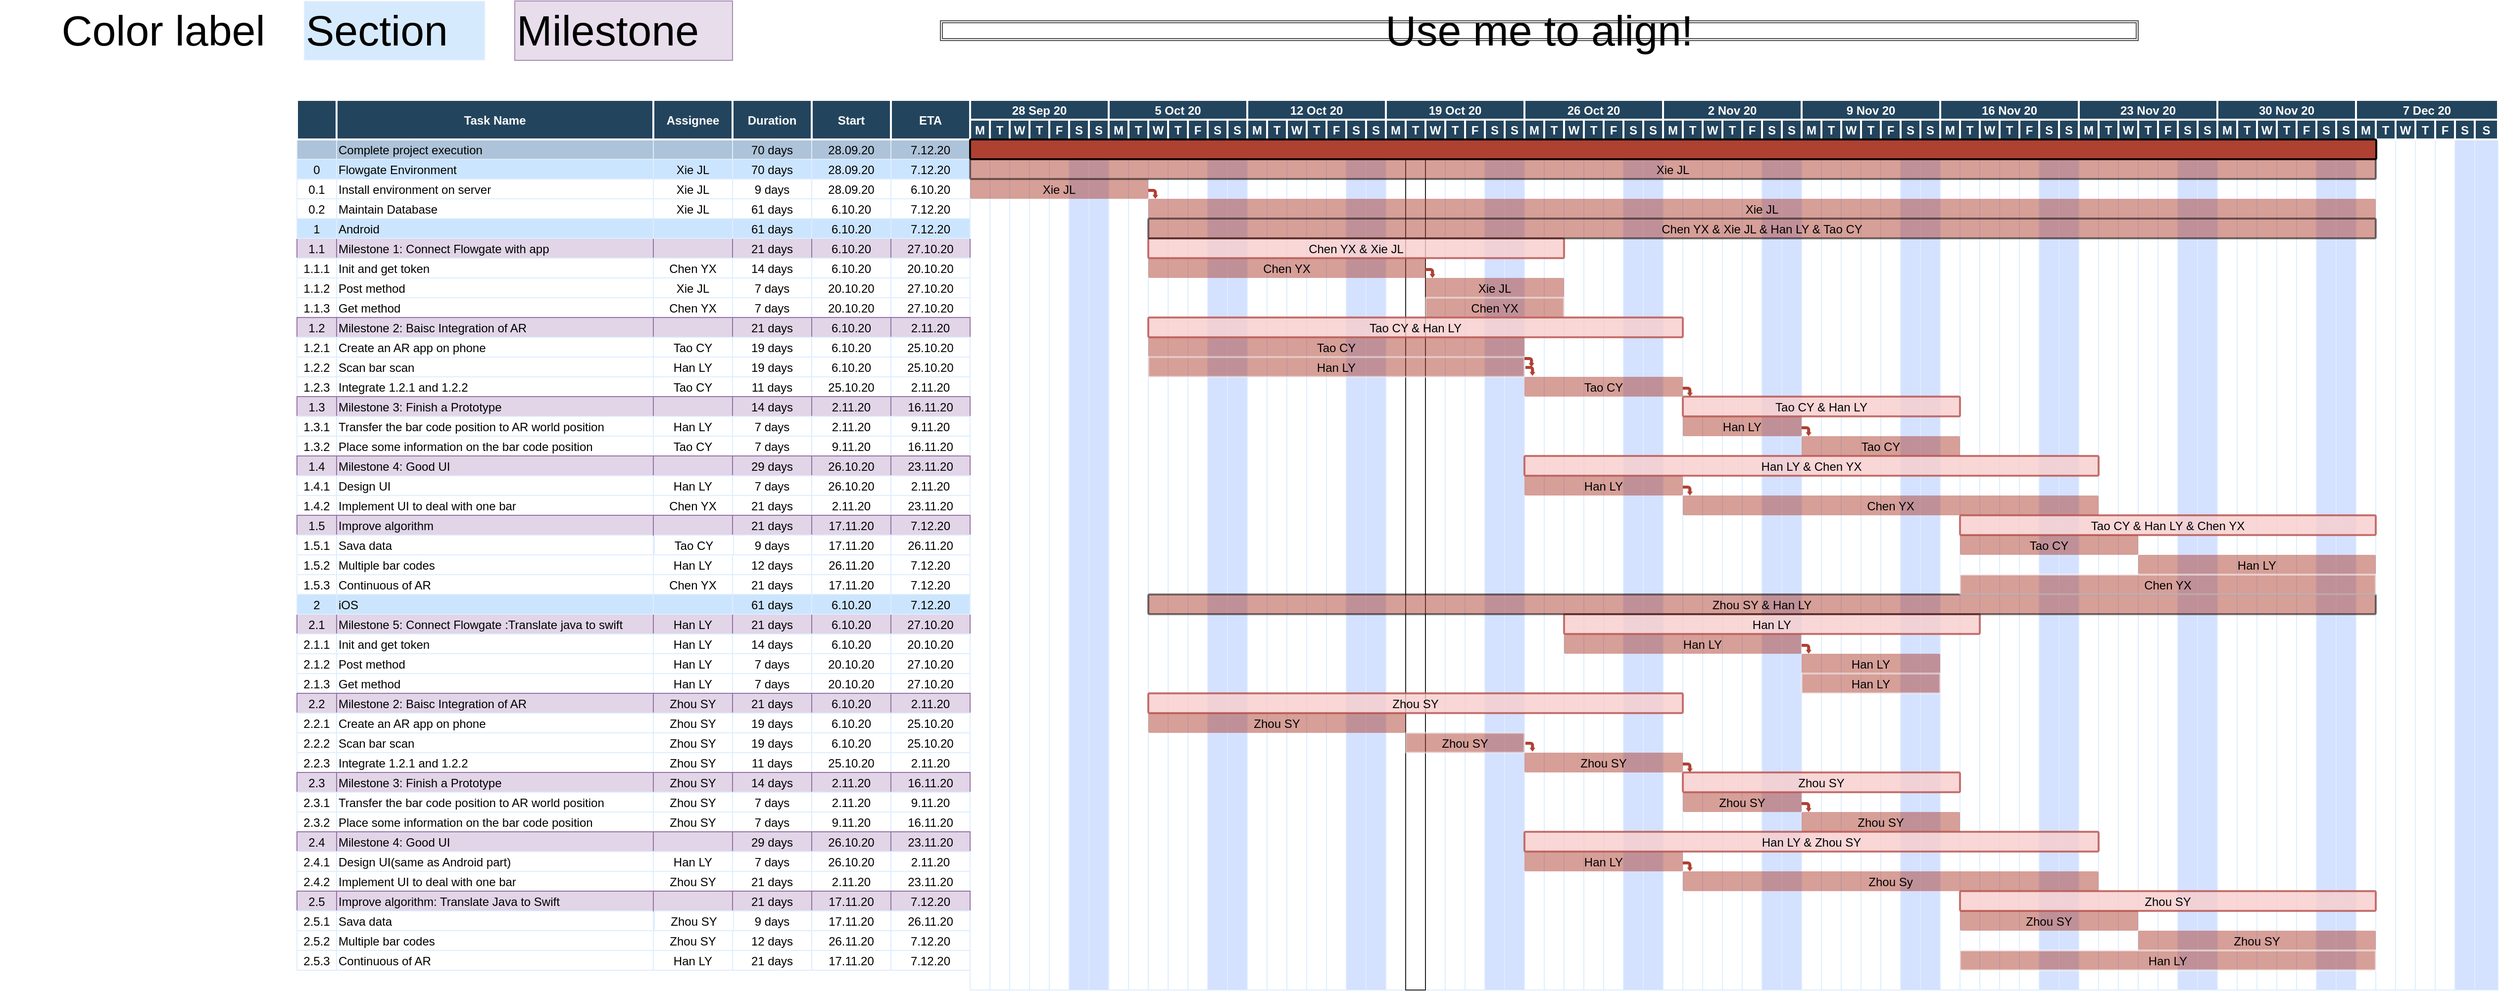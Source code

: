<mxfile version="13.8.1" type="github">
  <diagram name="Page-1" id="8378b5f6-a2b2-b727-a746-972ab9d02e00">
    <mxGraphModel dx="2410" dy="1138" grid="1" gridSize="10" guides="1" tooltips="1" connect="0" arrows="1" fold="1" page="1" pageScale="1.5" pageWidth="1169" pageHeight="827" background="#ffffff" math="0" shadow="0">
      <root>
        <mxCell id="0" />
        <mxCell id="1" parent="0" />
        <mxCell id="0kv2POSV4pIMgLlQA3oe-440" value="" style="group" vertex="1" connectable="0" parent="1">
          <mxGeometry x="1310" y="330" width="1543.5" height="860" as="geometry" />
        </mxCell>
        <mxCell id="0kv2POSV4pIMgLlQA3oe-415" value="" style="group" vertex="1" connectable="0" parent="0kv2POSV4pIMgLlQA3oe-440">
          <mxGeometry x="980.0" y="3.648e-11" width="140.0" height="860.0" as="geometry" />
        </mxCell>
        <mxCell id="0kv2POSV4pIMgLlQA3oe-278" value="" style="strokeColor=#DEEDFF" vertex="1" parent="0kv2POSV4pIMgLlQA3oe-415">
          <mxGeometry width="20.0" height="860.0" as="geometry" />
        </mxCell>
        <mxCell id="0kv2POSV4pIMgLlQA3oe-279" value="" style="strokeColor=#DEEDFF" vertex="1" parent="0kv2POSV4pIMgLlQA3oe-415">
          <mxGeometry x="20.0" width="20.0" height="860.0" as="geometry" />
        </mxCell>
        <mxCell id="0kv2POSV4pIMgLlQA3oe-280" value="" style="strokeColor=#DEEDFF" vertex="1" parent="0kv2POSV4pIMgLlQA3oe-415">
          <mxGeometry x="40.0" y="1.805e-11" width="20.0" height="860.0" as="geometry" />
        </mxCell>
        <mxCell id="0kv2POSV4pIMgLlQA3oe-281" value="" style="strokeColor=#DEEDFF" vertex="1" parent="0kv2POSV4pIMgLlQA3oe-415">
          <mxGeometry x="60.0" y="2.407e-11" width="20.0" height="860.0" as="geometry" />
        </mxCell>
        <mxCell id="0kv2POSV4pIMgLlQA3oe-282" value="" style="strokeColor=#DEEDFF" vertex="1" parent="0kv2POSV4pIMgLlQA3oe-415">
          <mxGeometry x="80.0" y="2.407e-11" width="20.0" height="860.0" as="geometry" />
        </mxCell>
        <mxCell id="0kv2POSV4pIMgLlQA3oe-283" value="" style="strokeColor=#DEEDFF;fillColor=#D4E1FF" vertex="1" parent="0kv2POSV4pIMgLlQA3oe-415">
          <mxGeometry x="100.0" y="2.407e-11" width="20.0" height="860.0" as="geometry" />
        </mxCell>
        <mxCell id="0kv2POSV4pIMgLlQA3oe-284" value="" style="strokeColor=#DEEDFF;fillColor=#D4E1FF" vertex="1" parent="0kv2POSV4pIMgLlQA3oe-415">
          <mxGeometry x="120.0" y="2.407e-11" width="20.0" height="860.0" as="geometry" />
        </mxCell>
        <mxCell id="0kv2POSV4pIMgLlQA3oe-411" value="" style="group" vertex="1" connectable="0" parent="0kv2POSV4pIMgLlQA3oe-440">
          <mxGeometry x="1400.0" width="143.5" height="860.0" as="geometry" />
        </mxCell>
        <mxCell id="0kv2POSV4pIMgLlQA3oe-327" value="" style="strokeColor=#DEEDFF" vertex="1" parent="0kv2POSV4pIMgLlQA3oe-411">
          <mxGeometry y="3.648e-11" width="20.0" height="860.0" as="geometry" />
        </mxCell>
        <mxCell id="0kv2POSV4pIMgLlQA3oe-328" value="" style="strokeColor=#DEEDFF" vertex="1" parent="0kv2POSV4pIMgLlQA3oe-411">
          <mxGeometry x="20.0" y="3.648e-11" width="20.0" height="860.0" as="geometry" />
        </mxCell>
        <mxCell id="0kv2POSV4pIMgLlQA3oe-329" value="" style="strokeColor=#DEEDFF" vertex="1" parent="0kv2POSV4pIMgLlQA3oe-411">
          <mxGeometry x="40.0" y="5.453e-11" width="20.0" height="860.0" as="geometry" />
        </mxCell>
        <mxCell id="0kv2POSV4pIMgLlQA3oe-330" value="" style="strokeColor=#DEEDFF" vertex="1" parent="0kv2POSV4pIMgLlQA3oe-411">
          <mxGeometry x="60.0" y="6.054e-11" width="20.0" height="860.0" as="geometry" />
        </mxCell>
        <mxCell id="0kv2POSV4pIMgLlQA3oe-331" value="" style="strokeColor=#DEEDFF" vertex="1" parent="0kv2POSV4pIMgLlQA3oe-411">
          <mxGeometry x="80.0" y="6.054e-11" width="20.0" height="860.0" as="geometry" />
        </mxCell>
        <mxCell id="0kv2POSV4pIMgLlQA3oe-332" value="" style="strokeColor=#DEEDFF;fillColor=#D4E1FF" vertex="1" parent="0kv2POSV4pIMgLlQA3oe-411">
          <mxGeometry x="100.0" y="6.054e-11" width="20.0" height="860.0" as="geometry" />
        </mxCell>
        <mxCell id="0kv2POSV4pIMgLlQA3oe-333" value="" style="strokeColor=#DEEDFF;fillColor=#D4E1FF" vertex="1" parent="0kv2POSV4pIMgLlQA3oe-411">
          <mxGeometry x="120.0" width="23.5" height="860.0" as="geometry" />
        </mxCell>
        <mxCell id="0kv2POSV4pIMgLlQA3oe-432" value="" style="group" vertex="1" connectable="0" parent="0kv2POSV4pIMgLlQA3oe-440">
          <mxGeometry x="420.0" y="3.76e-13" width="140.0" height="860.0" as="geometry" />
        </mxCell>
        <mxCell id="0kv2POSV4pIMgLlQA3oe-433" value="" style="strokeColor=#DEEDFF" vertex="1" parent="0kv2POSV4pIMgLlQA3oe-432">
          <mxGeometry y="2.407e-11" width="20.0" height="860.0" as="geometry" />
        </mxCell>
        <mxCell id="0kv2POSV4pIMgLlQA3oe-434" value="" style="strokeColor=#DEEDFF" vertex="1" parent="0kv2POSV4pIMgLlQA3oe-432">
          <mxGeometry x="20.0" y="2.407e-11" width="20.0" height="860.0" as="geometry" />
        </mxCell>
        <mxCell id="0kv2POSV4pIMgLlQA3oe-435" value="" style="strokeColor=#DEEDFF" vertex="1" parent="0kv2POSV4pIMgLlQA3oe-432">
          <mxGeometry x="40.0" width="20.0" height="860.0" as="geometry" />
        </mxCell>
        <mxCell id="0kv2POSV4pIMgLlQA3oe-436" value="" style="strokeColor=#DEEDFF" vertex="1" parent="0kv2POSV4pIMgLlQA3oe-432">
          <mxGeometry x="60.0" y="6.017e-12" width="20.0" height="860.0" as="geometry" />
        </mxCell>
        <mxCell id="0kv2POSV4pIMgLlQA3oe-437" value="" style="strokeColor=#DEEDFF" vertex="1" parent="0kv2POSV4pIMgLlQA3oe-432">
          <mxGeometry x="80.0" y="6.017e-12" width="20.0" height="860.0" as="geometry" />
        </mxCell>
        <mxCell id="0kv2POSV4pIMgLlQA3oe-438" value="" style="strokeColor=#DEEDFF;fillColor=#D4E1FF" vertex="1" parent="0kv2POSV4pIMgLlQA3oe-432">
          <mxGeometry x="100.0" y="6.017e-12" width="20.0" height="860.0" as="geometry" />
        </mxCell>
        <mxCell id="0kv2POSV4pIMgLlQA3oe-439" value="" style="strokeColor=#DEEDFF;fillColor=#D4E1FF" vertex="1" parent="0kv2POSV4pIMgLlQA3oe-432">
          <mxGeometry x="120.0" y="2.407e-11" width="20.0" height="860.0" as="geometry" />
        </mxCell>
        <mxCell id="215" value="" style="strokeColor=#242629;fillColor=none;" parent="0kv2POSV4pIMgLlQA3oe-432" vertex="1">
          <mxGeometry x="20.0" y="3.008e-11" width="20.0" height="860.0" as="geometry" />
        </mxCell>
        <mxCell id="0kv2POSV4pIMgLlQA3oe-420" value="" style="group" vertex="1" connectable="0" parent="0kv2POSV4pIMgLlQA3oe-440">
          <mxGeometry x="280.0" y="3.76e-13" width="140.0" height="860.0" as="geometry" />
        </mxCell>
        <mxCell id="207" value="" style="strokeColor=#DEEDFF" parent="0kv2POSV4pIMgLlQA3oe-420" vertex="1">
          <mxGeometry y="2.407e-11" width="20.0" height="860.0" as="geometry" />
        </mxCell>
        <mxCell id="208" value="" style="strokeColor=#DEEDFF" parent="0kv2POSV4pIMgLlQA3oe-420" vertex="1">
          <mxGeometry x="20.0" y="2.407e-11" width="20.0" height="860.0" as="geometry" />
        </mxCell>
        <mxCell id="209" value="" style="strokeColor=#DEEDFF" parent="0kv2POSV4pIMgLlQA3oe-420" vertex="1">
          <mxGeometry x="40.0" width="20.0" height="860.0" as="geometry" />
        </mxCell>
        <mxCell id="210" value="" style="strokeColor=#DEEDFF" parent="0kv2POSV4pIMgLlQA3oe-420" vertex="1">
          <mxGeometry x="60.0" y="6.017e-12" width="20.0" height="860.0" as="geometry" />
        </mxCell>
        <mxCell id="211" value="" style="strokeColor=#DEEDFF" parent="0kv2POSV4pIMgLlQA3oe-420" vertex="1">
          <mxGeometry x="80.0" y="6.017e-12" width="20.0" height="860.0" as="geometry" />
        </mxCell>
        <mxCell id="212" value="" style="strokeColor=#DEEDFF;fillColor=#D4E1FF" parent="0kv2POSV4pIMgLlQA3oe-420" vertex="1">
          <mxGeometry x="100.0" y="6.017e-12" width="20.0" height="860.0" as="geometry" />
        </mxCell>
        <mxCell id="213" value="" style="strokeColor=#DEEDFF;fillColor=#D4E1FF" parent="0kv2POSV4pIMgLlQA3oe-420" vertex="1">
          <mxGeometry x="120.0" y="2.407e-11" width="20.0" height="860.0" as="geometry" />
        </mxCell>
        <mxCell id="0kv2POSV4pIMgLlQA3oe-421" value="" style="group" vertex="1" connectable="0" parent="0kv2POSV4pIMgLlQA3oe-440">
          <mxGeometry x="140.0" y="1.241e-11" width="140.0" height="860.0" as="geometry" />
        </mxCell>
        <mxCell id="200" value="" style="strokeColor=#DEEDFF" parent="0kv2POSV4pIMgLlQA3oe-421" vertex="1">
          <mxGeometry width="20.0" height="860.0" as="geometry" />
        </mxCell>
        <mxCell id="201" value="" style="strokeColor=#DEEDFF" parent="0kv2POSV4pIMgLlQA3oe-421" vertex="1">
          <mxGeometry x="20.0" width="20.0" height="860.0" as="geometry" />
        </mxCell>
        <mxCell id="202" value="" style="strokeColor=#DEEDFF" parent="0kv2POSV4pIMgLlQA3oe-421" vertex="1">
          <mxGeometry x="40.0" y="6.017e-12" width="20.0" height="860.0" as="geometry" />
        </mxCell>
        <mxCell id="203" value="" style="strokeColor=#DEEDFF" parent="0kv2POSV4pIMgLlQA3oe-421" vertex="1">
          <mxGeometry x="60.0" y="6.017e-12" width="20.0" height="860.0" as="geometry" />
        </mxCell>
        <mxCell id="204" value="" style="strokeColor=#DEEDFF" parent="0kv2POSV4pIMgLlQA3oe-421" vertex="1">
          <mxGeometry x="80.0" y="6.017e-12" width="20.0" height="860.0" as="geometry" />
        </mxCell>
        <mxCell id="205" value="" style="strokeColor=#DEEDFF;fillColor=#D4E1FF" parent="0kv2POSV4pIMgLlQA3oe-421" vertex="1">
          <mxGeometry x="100.0" y="6.017e-12" width="20.0" height="860.0" as="geometry" />
        </mxCell>
        <mxCell id="206" value="" style="strokeColor=#DEEDFF;fillColor=#D4E1FF" parent="0kv2POSV4pIMgLlQA3oe-421" vertex="1">
          <mxGeometry x="120.0" y="1.203e-11" width="20.0" height="860.0" as="geometry" />
        </mxCell>
        <mxCell id="0kv2POSV4pIMgLlQA3oe-422" value="" style="group" vertex="1" connectable="0" parent="0kv2POSV4pIMgLlQA3oe-440">
          <mxGeometry y="3.76e-13" width="1140" height="860.0" as="geometry" />
        </mxCell>
        <mxCell id="68" value="" style="strokeColor=#DEEDFF" parent="0kv2POSV4pIMgLlQA3oe-422" vertex="1">
          <mxGeometry width="20.0" height="860.0" as="geometry" />
        </mxCell>
        <mxCell id="194" value="" style="strokeColor=#DEEDFF" parent="0kv2POSV4pIMgLlQA3oe-422" vertex="1">
          <mxGeometry x="20.0" y="6.017e-12" width="20.0" height="860.0" as="geometry" />
        </mxCell>
        <mxCell id="195" value="" style="strokeColor=#DEEDFF" parent="0kv2POSV4pIMgLlQA3oe-422" vertex="1">
          <mxGeometry x="40.0" y="6.017e-12" width="20.0" height="860.0" as="geometry" />
        </mxCell>
        <mxCell id="196" value="" style="strokeColor=#DEEDFF" parent="0kv2POSV4pIMgLlQA3oe-422" vertex="1">
          <mxGeometry x="60.0" y="6.017e-12" width="20.0" height="860.0" as="geometry" />
        </mxCell>
        <mxCell id="197" value="" style="strokeColor=#DEEDFF" parent="0kv2POSV4pIMgLlQA3oe-422" vertex="1">
          <mxGeometry x="80.0" y="6.017e-12" width="20.0" height="860.0" as="geometry" />
        </mxCell>
        <mxCell id="198" value="" style="strokeColor=#DEEDFF;fillColor=#D4E1FF" parent="0kv2POSV4pIMgLlQA3oe-422" vertex="1">
          <mxGeometry x="100.0" y="1.203e-11" width="20.0" height="860.0" as="geometry" />
        </mxCell>
        <mxCell id="199" value="" style="strokeColor=#DEEDFF;fillColor=#D4E1FF" parent="0kv2POSV4pIMgLlQA3oe-422" vertex="1">
          <mxGeometry x="120.0" y="1.203e-11" width="20.0" height="860.0" as="geometry" />
        </mxCell>
        <mxCell id="0kv2POSV4pIMgLlQA3oe-418" value="" style="group" vertex="1" connectable="0" parent="0kv2POSV4pIMgLlQA3oe-440">
          <mxGeometry x="560.0" y="3.648e-11" width="140.0" height="860.0" as="geometry" />
        </mxCell>
        <mxCell id="0kv2POSV4pIMgLlQA3oe-380" value="" style="strokeColor=#DEEDFF" vertex="1" parent="0kv2POSV4pIMgLlQA3oe-418">
          <mxGeometry x="60.0" y="6.017e-12" width="20.0" height="860.0" as="geometry" />
        </mxCell>
        <mxCell id="221" value="" style="strokeColor=#DEEDFF" parent="0kv2POSV4pIMgLlQA3oe-418" vertex="1">
          <mxGeometry width="20.0" height="860.0" as="geometry" />
        </mxCell>
        <mxCell id="222" value="" style="strokeColor=#DEEDFF" parent="0kv2POSV4pIMgLlQA3oe-418" vertex="1">
          <mxGeometry x="20.0" y="6.017e-12" width="20.0" height="860.0" as="geometry" />
        </mxCell>
        <mxCell id="223" value="" style="strokeColor=#DEEDFF" parent="0kv2POSV4pIMgLlQA3oe-418" vertex="1">
          <mxGeometry x="40.0" y="6.017e-12" width="20.0" height="860.0" as="geometry" />
        </mxCell>
        <mxCell id="225" value="" style="strokeColor=#DEEDFF" parent="0kv2POSV4pIMgLlQA3oe-418" vertex="1">
          <mxGeometry x="80.0" y="6.017e-12" width="20.0" height="860.0" as="geometry" />
        </mxCell>
        <mxCell id="226" value="" style="strokeColor=#DEEDFF;fillColor=#D4E1FF" parent="0kv2POSV4pIMgLlQA3oe-418" vertex="1">
          <mxGeometry x="100.0" y="1.203e-11" width="20.0" height="860.0" as="geometry" />
        </mxCell>
        <mxCell id="227" value="" style="strokeColor=#DEEDFF;fillColor=#D4E1FF" parent="0kv2POSV4pIMgLlQA3oe-418" vertex="1">
          <mxGeometry x="120.0" y="1.203e-11" width="20.0" height="860.0" as="geometry" />
        </mxCell>
        <mxCell id="0kv2POSV4pIMgLlQA3oe-417" value="" style="group" vertex="1" connectable="0" parent="0kv2POSV4pIMgLlQA3oe-440">
          <mxGeometry x="700.0" width="180.0" height="860.0" as="geometry" />
        </mxCell>
        <mxCell id="228" value="" style="strokeColor=#DEEDFF" parent="0kv2POSV4pIMgLlQA3oe-417" vertex="1">
          <mxGeometry y="1.805e-11" width="20.0" height="860.0" as="geometry" />
        </mxCell>
        <mxCell id="229" value="" style="strokeColor=#DEEDFF" parent="0kv2POSV4pIMgLlQA3oe-417" vertex="1">
          <mxGeometry x="20.0" y="1.805e-11" width="20.0" height="860.0" as="geometry" />
        </mxCell>
        <mxCell id="230" value="" style="strokeColor=#DEEDFF" parent="0kv2POSV4pIMgLlQA3oe-417" vertex="1">
          <mxGeometry x="40.0" y="2.407e-11" width="20.0" height="860.0" as="geometry" />
        </mxCell>
        <mxCell id="231" value="" style="strokeColor=#DEEDFF" parent="0kv2POSV4pIMgLlQA3oe-417" vertex="1">
          <mxGeometry x="60.0" y="2.407e-11" width="20.0" height="860.0" as="geometry" />
        </mxCell>
        <mxCell id="232" value="" style="strokeColor=#DEEDFF" parent="0kv2POSV4pIMgLlQA3oe-417" vertex="1">
          <mxGeometry x="80.0" y="2.407e-11" width="20.0" height="860.0" as="geometry" />
        </mxCell>
        <mxCell id="233" value="" style="strokeColor=#DEEDFF;fillColor=#D4E1FF" parent="0kv2POSV4pIMgLlQA3oe-417" vertex="1">
          <mxGeometry x="100.0" width="20.0" height="860.0" as="geometry" />
        </mxCell>
        <mxCell id="234" value="" style="strokeColor=#DEEDFF;fillColor=#D4E1FF" parent="0kv2POSV4pIMgLlQA3oe-417" vertex="1">
          <mxGeometry x="120.0" y="6.017e-12" width="20.0" height="860.0" as="geometry" />
        </mxCell>
        <mxCell id="0kv2POSV4pIMgLlQA3oe-555" value="Han LY" style="shape=mxgraph.flowchart.process;fillColor=#AE4132;strokeColor=none;strokeWidth=2;opacity=50" vertex="1" parent="0kv2POSV4pIMgLlQA3oe-417">
          <mxGeometry x="-100.0" y="500" width="280" height="20" as="geometry" />
        </mxCell>
        <mxCell id="0kv2POSV4pIMgLlQA3oe-416" value="" style="group" vertex="1" connectable="0" parent="0kv2POSV4pIMgLlQA3oe-440">
          <mxGeometry x="840.0" y="3.648e-11" width="180.0" height="860.0" as="geometry" />
        </mxCell>
        <mxCell id="235" value="" style="strokeColor=#DEEDFF" parent="0kv2POSV4pIMgLlQA3oe-416" vertex="1">
          <mxGeometry width="20.0" height="860.0" as="geometry" />
        </mxCell>
        <mxCell id="236" value="" style="strokeColor=#DEEDFF" parent="0kv2POSV4pIMgLlQA3oe-416" vertex="1">
          <mxGeometry x="20.0" width="20.0" height="860.0" as="geometry" />
        </mxCell>
        <mxCell id="237" value="" style="strokeColor=#DEEDFF" parent="0kv2POSV4pIMgLlQA3oe-416" vertex="1">
          <mxGeometry x="40.0" y="1.805e-11" width="20.0" height="860.0" as="geometry" />
        </mxCell>
        <mxCell id="238" value="" style="strokeColor=#DEEDFF" parent="0kv2POSV4pIMgLlQA3oe-416" vertex="1">
          <mxGeometry x="60.0" y="2.407e-11" width="20.0" height="860.0" as="geometry" />
        </mxCell>
        <mxCell id="239" value="" style="strokeColor=#DEEDFF" parent="0kv2POSV4pIMgLlQA3oe-416" vertex="1">
          <mxGeometry x="80.0" y="2.407e-11" width="20.0" height="860.0" as="geometry" />
        </mxCell>
        <mxCell id="240" value="" style="strokeColor=#DEEDFF;fillColor=#D4E1FF" parent="0kv2POSV4pIMgLlQA3oe-416" vertex="1">
          <mxGeometry x="100.0" y="2.407e-11" width="20.0" height="860.0" as="geometry" />
        </mxCell>
        <mxCell id="241" value="" style="strokeColor=#DEEDFF;fillColor=#D4E1FF" parent="0kv2POSV4pIMgLlQA3oe-416" vertex="1">
          <mxGeometry x="120.0" y="2.407e-11" width="20.0" height="860.0" as="geometry" />
        </mxCell>
        <mxCell id="0kv2POSV4pIMgLlQA3oe-556" value="Han LY" style="shape=mxgraph.flowchart.process;fillColor=#f8cecc;strokeColor=#b85450;strokeWidth=2;opacity=80;" vertex="1" parent="0kv2POSV4pIMgLlQA3oe-416">
          <mxGeometry x="-240.0" y="480.0" width="420" height="20" as="geometry" />
        </mxCell>
        <mxCell id="0kv2POSV4pIMgLlQA3oe-566" value="" style="shape=mxgraph.arrows.bent_right_arrow;fillColor=#AE4132;strokeColor=none;strokeWidth=2;direction=south" vertex="1" parent="0kv2POSV4pIMgLlQA3oe-416">
          <mxGeometry x="1.137e-12" y="510.0" width="10.0" height="10.0" as="geometry" />
        </mxCell>
        <mxCell id="0kv2POSV4pIMgLlQA3oe-564" value="Han LY" style="shape=mxgraph.flowchart.process;fillColor=#AE4132;strokeColor=none;strokeWidth=2;opacity=50" vertex="1" parent="0kv2POSV4pIMgLlQA3oe-416">
          <mxGeometry x="-9.095e-13" y="520.0" width="140" height="20" as="geometry" />
        </mxCell>
        <mxCell id="0kv2POSV4pIMgLlQA3oe-565" value="Han LY" style="shape=mxgraph.flowchart.process;fillColor=#AE4132;strokeWidth=2;opacity=50;strokeColor=#F7F7F7;" vertex="1" parent="0kv2POSV4pIMgLlQA3oe-416">
          <mxGeometry x="-9.095e-13" y="540.0" width="140" height="20" as="geometry" />
        </mxCell>
        <mxCell id="0kv2POSV4pIMgLlQA3oe-413" value="" style="group" vertex="1" connectable="0" parent="0kv2POSV4pIMgLlQA3oe-440">
          <mxGeometry x="1120.0" y="3.648e-11" width="140.0" height="860.0" as="geometry" />
        </mxCell>
        <mxCell id="278" value="" style="shape=mxgraph.arrows.bent_right_arrow;fillColor=#AE4132;strokeColor=none;strokeWidth=2;direction=south" parent="0kv2POSV4pIMgLlQA3oe-413" vertex="1">
          <mxGeometry x="60.0" y="678.077" width="10.0" height="16.538" as="geometry" />
        </mxCell>
        <mxCell id="0kv2POSV4pIMgLlQA3oe-414" value="" style="group" vertex="1" connectable="0" parent="0kv2POSV4pIMgLlQA3oe-413">
          <mxGeometry width="140.0" height="860.0" as="geometry" />
        </mxCell>
        <mxCell id="0kv2POSV4pIMgLlQA3oe-297" value="" style="strokeColor=#DEEDFF" vertex="1" parent="0kv2POSV4pIMgLlQA3oe-414">
          <mxGeometry width="20.0" height="860.0" as="geometry" />
        </mxCell>
        <mxCell id="0kv2POSV4pIMgLlQA3oe-298" value="" style="strokeColor=#DEEDFF" vertex="1" parent="0kv2POSV4pIMgLlQA3oe-414">
          <mxGeometry x="20.0" width="20.0" height="860.0" as="geometry" />
        </mxCell>
        <mxCell id="0kv2POSV4pIMgLlQA3oe-299" value="" style="strokeColor=#DEEDFF" vertex="1" parent="0kv2POSV4pIMgLlQA3oe-414">
          <mxGeometry x="40.0" y="1.805e-11" width="20.0" height="860.0" as="geometry" />
        </mxCell>
        <mxCell id="0kv2POSV4pIMgLlQA3oe-300" value="" style="strokeColor=#DEEDFF" vertex="1" parent="0kv2POSV4pIMgLlQA3oe-414">
          <mxGeometry x="60.0" y="2.407e-11" width="20.0" height="860.0" as="geometry" />
        </mxCell>
        <mxCell id="0kv2POSV4pIMgLlQA3oe-301" value="" style="strokeColor=#DEEDFF" vertex="1" parent="0kv2POSV4pIMgLlQA3oe-414">
          <mxGeometry x="80.0" y="2.407e-11" width="20.0" height="860.0" as="geometry" />
        </mxCell>
        <mxCell id="0kv2POSV4pIMgLlQA3oe-302" value="" style="strokeColor=#DEEDFF;fillColor=#D4E1FF" vertex="1" parent="0kv2POSV4pIMgLlQA3oe-414">
          <mxGeometry x="100.0" y="2.407e-11" width="20.0" height="860.0" as="geometry" />
        </mxCell>
        <mxCell id="0kv2POSV4pIMgLlQA3oe-303" value="" style="strokeColor=#DEEDFF;fillColor=#D4E1FF" vertex="1" parent="0kv2POSV4pIMgLlQA3oe-414">
          <mxGeometry x="120.0" y="2.407e-11" width="20.0" height="860.0" as="geometry" />
        </mxCell>
        <mxCell id="0kv2POSV4pIMgLlQA3oe-412" value="" style="group" vertex="1" connectable="0" parent="0kv2POSV4pIMgLlQA3oe-440">
          <mxGeometry x="1260.0" y="3.648e-11" width="150.0" height="860.0" as="geometry" />
        </mxCell>
        <mxCell id="0kv2POSV4pIMgLlQA3oe-567" value="Zhou SY" style="shape=mxgraph.flowchart.process;fillColor=#f8cecc;strokeColor=#b85450;strokeWidth=2;opacity=80;" vertex="1" parent="0kv2POSV4pIMgLlQA3oe-412">
          <mxGeometry x="-1080.0" y="560.0" width="540" height="20" as="geometry" />
        </mxCell>
        <mxCell id="0kv2POSV4pIMgLlQA3oe-312" value="" style="strokeColor=#DEEDFF" vertex="1" parent="0kv2POSV4pIMgLlQA3oe-412">
          <mxGeometry width="20.0" height="860.0" as="geometry" />
        </mxCell>
        <mxCell id="0kv2POSV4pIMgLlQA3oe-313" value="" style="strokeColor=#DEEDFF" vertex="1" parent="0kv2POSV4pIMgLlQA3oe-412">
          <mxGeometry x="20.0" width="20.0" height="860.0" as="geometry" />
        </mxCell>
        <mxCell id="0kv2POSV4pIMgLlQA3oe-314" value="" style="strokeColor=#DEEDFF" vertex="1" parent="0kv2POSV4pIMgLlQA3oe-412">
          <mxGeometry x="40.0" y="1.805e-11" width="20.0" height="860.0" as="geometry" />
        </mxCell>
        <mxCell id="0kv2POSV4pIMgLlQA3oe-315" value="" style="strokeColor=#DEEDFF" vertex="1" parent="0kv2POSV4pIMgLlQA3oe-412">
          <mxGeometry x="60.0" y="2.407e-11" width="20.0" height="860.0" as="geometry" />
        </mxCell>
        <mxCell id="0kv2POSV4pIMgLlQA3oe-316" value="" style="strokeColor=#DEEDFF" vertex="1" parent="0kv2POSV4pIMgLlQA3oe-412">
          <mxGeometry x="80.0" y="2.407e-11" width="20.0" height="860.0" as="geometry" />
        </mxCell>
        <mxCell id="0kv2POSV4pIMgLlQA3oe-317" value="" style="strokeColor=#DEEDFF;fillColor=#D4E1FF" vertex="1" parent="0kv2POSV4pIMgLlQA3oe-412">
          <mxGeometry x="100.0" y="2.407e-11" width="20.0" height="860.0" as="geometry" />
        </mxCell>
        <mxCell id="0kv2POSV4pIMgLlQA3oe-318" value="" style="strokeColor=#DEEDFF;fillColor=#D4E1FF" vertex="1" parent="0kv2POSV4pIMgLlQA3oe-412">
          <mxGeometry x="120.0" y="2.407e-11" width="20.0" height="860.0" as="geometry" />
        </mxCell>
        <mxCell id="0kv2POSV4pIMgLlQA3oe-557" value="Zhou SY" style="shape=mxgraph.flowchart.process;fillColor=#AE4132;strokeColor=none;strokeWidth=2;opacity=50" vertex="1" parent="0kv2POSV4pIMgLlQA3oe-412">
          <mxGeometry x="-1080" y="580" width="260" height="20" as="geometry" />
        </mxCell>
        <mxCell id="0kv2POSV4pIMgLlQA3oe-558" value="Zhou SY" style="shape=mxgraph.flowchart.process;fillColor=#AE4132;strokeWidth=2;opacity=50;strokeColor=#F2F2F2;" vertex="1" parent="0kv2POSV4pIMgLlQA3oe-412">
          <mxGeometry x="-820" y="600" width="120" height="20" as="geometry" />
        </mxCell>
        <mxCell id="0kv2POSV4pIMgLlQA3oe-559" value="Zhou SY" style="shape=mxgraph.flowchart.process;fillColor=#AE4132;strokeColor=none;strokeWidth=2;opacity=50" vertex="1" parent="0kv2POSV4pIMgLlQA3oe-412">
          <mxGeometry x="-700.0" y="620.0" width="160" height="20" as="geometry" />
        </mxCell>
        <mxCell id="0kv2POSV4pIMgLlQA3oe-560" value="Zhou SY" style="shape=mxgraph.flowchart.process;fillColor=#AE4132;strokeColor=none;strokeWidth=2;opacity=50" vertex="1" parent="0kv2POSV4pIMgLlQA3oe-412">
          <mxGeometry x="-540.0" y="660.0" width="120" height="20" as="geometry" />
        </mxCell>
        <mxCell id="0kv2POSV4pIMgLlQA3oe-561" value="Han LY" style="shape=mxgraph.flowchart.process;fillColor=#AE4132;strokeColor=none;strokeWidth=2;opacity=50" vertex="1" parent="0kv2POSV4pIMgLlQA3oe-412">
          <mxGeometry x="-700.0" y="720.0" width="160" height="20" as="geometry" />
        </mxCell>
        <mxCell id="0kv2POSV4pIMgLlQA3oe-562" value="" style="shape=mxgraph.arrows.bent_right_arrow;fillColor=#AE4132;strokeColor=none;strokeWidth=2;direction=south" vertex="1" parent="0kv2POSV4pIMgLlQA3oe-412">
          <mxGeometry x="-540.0" y="730.0" width="10.0" height="10.0" as="geometry" />
        </mxCell>
        <mxCell id="0kv2POSV4pIMgLlQA3oe-568" value="" style="shape=mxgraph.arrows.bent_right_arrow;fillColor=#AE4132;strokeColor=none;strokeWidth=2;direction=south" vertex="1" parent="0kv2POSV4pIMgLlQA3oe-412">
          <mxGeometry x="-699.0" y="609.0" width="10.0" height="10.0" as="geometry" />
        </mxCell>
        <mxCell id="0kv2POSV4pIMgLlQA3oe-570" value="Zhou SY" style="shape=mxgraph.flowchart.process;fillColor=#f8cecc;strokeColor=#b85450;strokeWidth=2;opacity=80;" vertex="1" parent="0kv2POSV4pIMgLlQA3oe-412">
          <mxGeometry x="-540.0" y="640.0" width="280" height="20" as="geometry" />
        </mxCell>
        <mxCell id="0kv2POSV4pIMgLlQA3oe-571" value="" style="shape=mxgraph.arrows.bent_right_arrow;fillColor=#AE4132;strokeColor=none;strokeWidth=2;direction=south" vertex="1" parent="0kv2POSV4pIMgLlQA3oe-412">
          <mxGeometry x="-540.0" y="630.0" width="10.0" height="10.0" as="geometry" />
        </mxCell>
        <mxCell id="0kv2POSV4pIMgLlQA3oe-572" value="Zhou SY" style="shape=mxgraph.flowchart.process;fillColor=#AE4132;strokeWidth=2;opacity=50;strokeColor=none;" vertex="1" parent="0kv2POSV4pIMgLlQA3oe-412">
          <mxGeometry x="-420.0" y="680.0" width="160" height="20" as="geometry" />
        </mxCell>
        <mxCell id="0kv2POSV4pIMgLlQA3oe-573" value="" style="shape=mxgraph.arrows.bent_right_arrow;fillColor=#AE4132;strokeColor=none;strokeWidth=2;direction=south" vertex="1" parent="0kv2POSV4pIMgLlQA3oe-412">
          <mxGeometry x="-420.0" y="670.0" width="10.0" height="10.0" as="geometry" />
        </mxCell>
        <mxCell id="0kv2POSV4pIMgLlQA3oe-574" value="Han LY &amp; Zhou SY" style="shape=mxgraph.flowchart.process;fillColor=#f8cecc;strokeColor=#b85450;strokeWidth=2;opacity=80;" vertex="1" parent="0kv2POSV4pIMgLlQA3oe-412">
          <mxGeometry x="-700.0" y="700.0" width="580" height="20" as="geometry" />
        </mxCell>
        <mxCell id="0kv2POSV4pIMgLlQA3oe-575" value="Zhou Sy" style="shape=mxgraph.flowchart.process;fillColor=#AE4132;strokeColor=none;strokeWidth=2;opacity=50" vertex="1" parent="0kv2POSV4pIMgLlQA3oe-412">
          <mxGeometry x="-540.0" y="740.0" width="420" height="20" as="geometry" />
        </mxCell>
        <mxCell id="0kv2POSV4pIMgLlQA3oe-576" value="Zhou SY" style="shape=mxgraph.flowchart.process;fillColor=#f8cecc;strokeColor=#b85450;strokeWidth=2;opacity=80;" vertex="1" parent="0kv2POSV4pIMgLlQA3oe-412">
          <mxGeometry x="-260.0" y="760.0" width="420" height="20" as="geometry" />
        </mxCell>
        <mxCell id="0kv2POSV4pIMgLlQA3oe-577" value="Zhou SY" style="shape=mxgraph.flowchart.process;fillColor=#AE4132;strokeColor=none;strokeWidth=2;opacity=50" vertex="1" parent="0kv2POSV4pIMgLlQA3oe-412">
          <mxGeometry x="-260.0" y="780.0" width="180" height="20" as="geometry" />
        </mxCell>
        <mxCell id="0kv2POSV4pIMgLlQA3oe-578" value="Zhou SY" style="shape=mxgraph.flowchart.process;fillColor=#AE4132;strokeColor=none;strokeWidth=2;opacity=50" vertex="1" parent="0kv2POSV4pIMgLlQA3oe-412">
          <mxGeometry x="-80.0" y="800.0" width="240" height="20" as="geometry" />
        </mxCell>
        <mxCell id="0kv2POSV4pIMgLlQA3oe-579" value="Han LY" style="shape=mxgraph.flowchart.process;fillColor=#AE4132;strokeWidth=2;opacity=50;strokeColor=#FFFFFF;" vertex="1" parent="0kv2POSV4pIMgLlQA3oe-412">
          <mxGeometry x="-260.0" y="820.0" width="420" height="20" as="geometry" />
        </mxCell>
        <mxCell id="0kv2POSV4pIMgLlQA3oe-563" value="Zhou SY &amp; Han LY" style="shape=mxgraph.flowchart.process;strokeWidth=2;opacity=50;fillColor=#AE4132;" vertex="1" parent="0kv2POSV4pIMgLlQA3oe-412">
          <mxGeometry x="-1080.0" y="460.0" width="1240" height="20" as="geometry" />
        </mxCell>
        <mxCell id="63" value="" style="strokeColor=#DEEDFF;fillColor=#ADC3D9" parent="1" vertex="1">
          <mxGeometry x="630" y="330" width="40" height="20" as="geometry" />
        </mxCell>
        <mxCell id="64" value="Complete project execution" style="align=left;strokeColor=#DEEDFF;fillColor=#ADC3D9" parent="1" vertex="1">
          <mxGeometry x="670" y="330" width="320" height="20" as="geometry" />
        </mxCell>
        <mxCell id="65" value="70 days" style="strokeColor=#DEEDFF;fillColor=#ADC3D9" parent="1" vertex="1">
          <mxGeometry x="1070.0" y="330" width="80.0" height="20" as="geometry" />
        </mxCell>
        <mxCell id="66" value="28.09.20" style="strokeColor=#DEEDFF;fillColor=#ADC3D9" parent="1" vertex="1">
          <mxGeometry x="1150.0" y="330" width="80.0" height="20" as="geometry" />
        </mxCell>
        <mxCell id="67" value="7.12.20" style="strokeColor=#DEEDFF;fillColor=#ADC3D9" parent="1" vertex="1">
          <mxGeometry x="1230.0" y="330.0" width="80.0" height="20" as="geometry" />
        </mxCell>
        <mxCell id="69" value="0" style="strokeColor=#DEEDFF;fillColor=#CCE5FF" parent="1" vertex="1">
          <mxGeometry x="630.0" y="350.0" width="40" height="20" as="geometry" />
        </mxCell>
        <mxCell id="70" value="Flowgate Environment" style="align=left;strokeColor=#DEEDFF;fillColor=#CCE5FF" parent="1" vertex="1">
          <mxGeometry x="670.0" y="350.0" width="320.0" height="20" as="geometry" />
        </mxCell>
        <mxCell id="71" value="70 days" style="strokeColor=#DEEDFF;fillColor=#CCE5FF" parent="1" vertex="1">
          <mxGeometry x="1070.0" y="350.0" width="80.0" height="20" as="geometry" />
        </mxCell>
        <mxCell id="72" value="28.09.20" style="strokeColor=#DEEDFF;fillColor=#CCE5FF" parent="1" vertex="1">
          <mxGeometry x="1150.0" y="350.0" width="80.0" height="20" as="geometry" />
        </mxCell>
        <mxCell id="73" value="7.12.20" style="strokeColor=#DEEDFF;fillColor=#CCE5FF" parent="1" vertex="1">
          <mxGeometry x="1230.0" y="350.0" width="80.0" height="20" as="geometry" />
        </mxCell>
        <mxCell id="74" value="0.1" style="strokeColor=#DEEDFF" parent="1" vertex="1">
          <mxGeometry x="630.0" y="370.0" width="40" height="20" as="geometry" />
        </mxCell>
        <mxCell id="75" value="Install environment on server" style="align=left;strokeColor=#DEEDFF" parent="1" vertex="1">
          <mxGeometry x="670.0" y="370.0" width="320.0" height="20.0" as="geometry" />
        </mxCell>
        <mxCell id="76" value="9 days" style="strokeColor=#DEEDFF" parent="1" vertex="1">
          <mxGeometry x="1070.0" y="370.0" width="80.0" height="20" as="geometry" />
        </mxCell>
        <mxCell id="77" value="28.09.20" style="strokeColor=#DEEDFF" parent="1" vertex="1">
          <mxGeometry x="1150.0" y="370.0" width="80.0" height="20" as="geometry" />
        </mxCell>
        <mxCell id="78" value="6.10.20" style="strokeColor=#DEEDFF" parent="1" vertex="1">
          <mxGeometry x="1230.0" y="370" width="80.0" height="20" as="geometry" />
        </mxCell>
        <mxCell id="79" value="0.2" style="strokeColor=#DEEDFF" parent="1" vertex="1">
          <mxGeometry x="630" y="390.0" width="40" height="20" as="geometry" />
        </mxCell>
        <mxCell id="80" value="Maintain Database" style="align=left;strokeColor=#DEEDFF" parent="1" vertex="1">
          <mxGeometry x="670" y="390.0" width="320" height="20" as="geometry" />
        </mxCell>
        <mxCell id="81" value="61 days" style="strokeColor=#DEEDFF" parent="1" vertex="1">
          <mxGeometry x="1070.0" y="390.0" width="80.0" height="20" as="geometry" />
        </mxCell>
        <mxCell id="82" value="6.10.20" style="strokeColor=#DEEDFF" parent="1" vertex="1">
          <mxGeometry x="1150.0" y="390.0" width="80.0" height="20" as="geometry" />
        </mxCell>
        <mxCell id="83" value="7.12.20" style="strokeColor=#DEEDFF" parent="1" vertex="1">
          <mxGeometry x="1230.0" y="390.0" width="80.0" height="20" as="geometry" />
        </mxCell>
        <mxCell id="84" value="1.1" style="strokeColor=#9673a6;fillColor=#e1d5e7;" parent="1" vertex="1">
          <mxGeometry x="630.0" y="430.0" width="40" height="20" as="geometry" />
        </mxCell>
        <mxCell id="85" value="Milestone 1: Connect Flowgate with app " style="align=left;strokeColor=#9673a6;fillColor=#e1d5e7;" parent="1" vertex="1">
          <mxGeometry x="670.0" y="430.0" width="320.0" height="20" as="geometry" />
        </mxCell>
        <mxCell id="86" value="21 days" style="strokeColor=#9673a6;fillColor=#e1d5e7;" parent="1" vertex="1">
          <mxGeometry x="1070.0" y="430.0" width="80.0" height="20" as="geometry" />
        </mxCell>
        <mxCell id="87" value="6.10.20" style="strokeColor=#9673a6;fillColor=#e1d5e7;" parent="1" vertex="1">
          <mxGeometry x="1150.0" y="430.0" width="80.0" height="20" as="geometry" />
        </mxCell>
        <mxCell id="88" value="27.10.20" style="strokeColor=#9673a6;fillColor=#e1d5e7;" parent="1" vertex="1">
          <mxGeometry x="1230.0" y="430.0" width="80.0" height="20" as="geometry" />
        </mxCell>
        <mxCell id="89" value="1.1.1" style="strokeColor=#DEEDFF" parent="1" vertex="1">
          <mxGeometry x="630.0" y="450.0" width="40" height="20" as="geometry" />
        </mxCell>
        <mxCell id="90" value="Init and get token" style="align=left;strokeColor=#DEEDFF" parent="1" vertex="1">
          <mxGeometry x="670.0" y="450.0" width="320.0" height="20" as="geometry" />
        </mxCell>
        <mxCell id="91" value="14 days" style="strokeColor=#DEEDFF" parent="1" vertex="1">
          <mxGeometry x="1070.0" y="450.0" width="80.0" height="20" as="geometry" />
        </mxCell>
        <mxCell id="92" value="6.10.20" style="strokeColor=#DEEDFF" parent="1" vertex="1">
          <mxGeometry x="1150.0" y="450.0" width="80.0" height="20" as="geometry" />
        </mxCell>
        <mxCell id="93" value="20.10.20" style="strokeColor=#DEEDFF" parent="1" vertex="1">
          <mxGeometry x="1230.0" y="450.0" width="80.0" height="20" as="geometry" />
        </mxCell>
        <mxCell id="94" value="1.1.2" style="strokeColor=#DEEDFF" parent="1" vertex="1">
          <mxGeometry x="630.0" y="470.0" width="40" height="20" as="geometry" />
        </mxCell>
        <mxCell id="95" value="Post method" style="align=left;strokeColor=#DEEDFF" parent="1" vertex="1">
          <mxGeometry x="670.0" y="470.0" width="320.0" height="20" as="geometry" />
        </mxCell>
        <mxCell id="96" value="7 days" style="strokeColor=#DEEDFF" parent="1" vertex="1">
          <mxGeometry x="1070.0" y="470.0" width="80.0" height="20" as="geometry" />
        </mxCell>
        <mxCell id="97" value="20.10.20" style="strokeColor=#DEEDFF" parent="1" vertex="1">
          <mxGeometry x="1150.0" y="470.0" width="80.0" height="20" as="geometry" />
        </mxCell>
        <mxCell id="98" value="27.10.20" style="strokeColor=#DEEDFF" parent="1" vertex="1">
          <mxGeometry x="1230.0" y="470.0" width="80.0" height="20" as="geometry" />
        </mxCell>
        <mxCell id="99" value="1.1.3" style="strokeColor=#DEEDFF" parent="1" vertex="1">
          <mxGeometry x="630.0" y="490.0" width="40" height="20" as="geometry" />
        </mxCell>
        <mxCell id="100" value="Get method" style="align=left;strokeColor=#DEEDFF" parent="1" vertex="1">
          <mxGeometry x="670.0" y="490.0" width="320.0" height="20" as="geometry" />
        </mxCell>
        <mxCell id="101" value="7 days" style="strokeColor=#DEEDFF" parent="1" vertex="1">
          <mxGeometry x="1070.0" y="490.0" width="80.0" height="20" as="geometry" />
        </mxCell>
        <mxCell id="102" value="20.10.20" style="strokeColor=#DEEDFF" parent="1" vertex="1">
          <mxGeometry x="1150.0" y="490.0" width="80.0" height="20" as="geometry" />
        </mxCell>
        <mxCell id="103" value="27.10.20" style="strokeColor=#DEEDFF" parent="1" vertex="1">
          <mxGeometry x="1230.0" y="490.0" width="80.0" height="20" as="geometry" />
        </mxCell>
        <mxCell id="104" value="1.2" style="strokeColor=#9673a6;fillColor=#e1d5e7;" parent="1" vertex="1">
          <mxGeometry x="630.0" y="510.0" width="40" height="20" as="geometry" />
        </mxCell>
        <mxCell id="105" value="Milestone 2: Baisc Integration of AR" style="align=left;strokeColor=#9673a6;fillColor=#e1d5e7;" parent="1" vertex="1">
          <mxGeometry x="670.0" y="510.0" width="320.0" height="20.0" as="geometry" />
        </mxCell>
        <mxCell id="106" value="21 days" style="strokeColor=#9673a6;fillColor=#e1d5e7;" parent="1" vertex="1">
          <mxGeometry x="1070.0" y="510.0" width="80.0" height="20" as="geometry" />
        </mxCell>
        <mxCell id="107" value="6.10.20" style="strokeColor=#9673a6;fillColor=#e1d5e7;" parent="1" vertex="1">
          <mxGeometry x="1150.0" y="510.0" width="80.0" height="20" as="geometry" />
        </mxCell>
        <mxCell id="108" value="2.11.20" style="strokeColor=#9673a6;fillColor=#e1d5e7;" parent="1" vertex="1">
          <mxGeometry x="1230.0" y="510.0" width="80.0" height="20" as="geometry" />
        </mxCell>
        <mxCell id="109" value="1.2.1" style="strokeColor=#DEEDFF" parent="1" vertex="1">
          <mxGeometry x="630.0" y="530.0" width="40" height="20" as="geometry" />
        </mxCell>
        <mxCell id="110" value="Create an AR app on phone" style="align=left;strokeColor=#DEEDFF" parent="1" vertex="1">
          <mxGeometry x="670.0" y="530.0" width="320.0" height="20" as="geometry" />
        </mxCell>
        <mxCell id="111" value="19 days" style="strokeColor=#DEEDFF" parent="1" vertex="1">
          <mxGeometry x="1070.0" y="530.0" width="80.0" height="20" as="geometry" />
        </mxCell>
        <mxCell id="112" value="6.10.20" style="strokeColor=#DEEDFF" parent="1" vertex="1">
          <mxGeometry x="1150.0" y="530.0" width="80.0" height="20" as="geometry" />
        </mxCell>
        <mxCell id="113" value="25.10.20" style="strokeColor=#DEEDFF" parent="1" vertex="1">
          <mxGeometry x="1230.0" y="530.0" width="80.0" height="20" as="geometry" />
        </mxCell>
        <mxCell id="114" value="1.2.2" style="strokeColor=#DEEDFF" parent="1" vertex="1">
          <mxGeometry x="630.0" y="550.0" width="40" height="20" as="geometry" />
        </mxCell>
        <mxCell id="115" value="Scan bar scan" style="align=left;strokeColor=#DEEDFF" parent="1" vertex="1">
          <mxGeometry x="670.0" y="550.0" width="320.0" height="20" as="geometry" />
        </mxCell>
        <mxCell id="116" value="19 days" style="strokeColor=#DEEDFF" parent="1" vertex="1">
          <mxGeometry x="1070.0" y="550.0" width="80.0" height="20" as="geometry" />
        </mxCell>
        <mxCell id="117" value="6.10.20" style="strokeColor=#DEEDFF" parent="1" vertex="1">
          <mxGeometry x="1150.0" y="550.0" width="80.0" height="20" as="geometry" />
        </mxCell>
        <mxCell id="118" value="25.10.20" style="strokeColor=#DEEDFF" parent="1" vertex="1">
          <mxGeometry x="1230.0" y="550.0" width="80.0" height="20" as="geometry" />
        </mxCell>
        <mxCell id="119" value="1.2.3" style="strokeColor=#DEEDFF" parent="1" vertex="1">
          <mxGeometry x="630" y="570.0" width="40" height="20" as="geometry" />
        </mxCell>
        <mxCell id="120" value="Integrate 1.2.1 and 1.2.2" style="align=left;strokeColor=#DEEDFF" parent="1" vertex="1">
          <mxGeometry x="670" y="570.0" width="320" height="20" as="geometry" />
        </mxCell>
        <mxCell id="121" value="11 days" style="strokeColor=#DEEDFF" parent="1" vertex="1">
          <mxGeometry x="1070.0" y="570.0" width="80.0" height="20" as="geometry" />
        </mxCell>
        <mxCell id="122" value="25.10.20" style="strokeColor=#DEEDFF" parent="1" vertex="1">
          <mxGeometry x="1150.0" y="570.0" width="80.0" height="20" as="geometry" />
        </mxCell>
        <mxCell id="123" value="2.11.20" style="strokeColor=#DEEDFF" parent="1" vertex="1">
          <mxGeometry x="1230.0" y="570.0" width="80.0" height="20" as="geometry" />
        </mxCell>
        <mxCell id="124" value="1.3" style="strokeColor=#9673a6;fillColor=#e1d5e7;" parent="1" vertex="1">
          <mxGeometry x="630" y="590.0" width="40" height="20" as="geometry" />
        </mxCell>
        <mxCell id="125" value="Milestone 3: Finish a Prototype" style="align=left;strokeColor=#9673a6;fillColor=#e1d5e7;" parent="1" vertex="1">
          <mxGeometry x="670" y="590.0" width="320" height="20" as="geometry" />
        </mxCell>
        <mxCell id="126" value="14 days" style="strokeColor=#9673a6;fillColor=#e1d5e7;" parent="1" vertex="1">
          <mxGeometry x="1070.0" y="590.0" width="80.0" height="20" as="geometry" />
        </mxCell>
        <mxCell id="127" value="2.11.20" style="strokeColor=#9673a6;fillColor=#e1d5e7;" parent="1" vertex="1">
          <mxGeometry x="1150.0" y="590.0" width="80.0" height="20" as="geometry" />
        </mxCell>
        <mxCell id="128" value="16.11.20" style="strokeColor=#9673a6;fillColor=#e1d5e7;" parent="1" vertex="1">
          <mxGeometry x="1230.0" y="590.0" width="80.0" height="20" as="geometry" />
        </mxCell>
        <mxCell id="129" value="1.3.1" style="strokeColor=#DEEDFF" parent="1" vertex="1">
          <mxGeometry x="630.0" y="610.0" width="40" height="20" as="geometry" />
        </mxCell>
        <mxCell id="130" value="Transfer the bar code position to AR world position" style="align=left;strokeColor=#DEEDFF" parent="1" vertex="1">
          <mxGeometry x="670.0" y="610.0" width="320.0" height="20" as="geometry" />
        </mxCell>
        <mxCell id="131" value="7 days" style="strokeColor=#DEEDFF" parent="1" vertex="1">
          <mxGeometry x="1070.0" y="610.0" width="80.0" height="20" as="geometry" />
        </mxCell>
        <mxCell id="132" value="2.11.20" style="strokeColor=#DEEDFF" parent="1" vertex="1">
          <mxGeometry x="1150.0" y="610.0" width="80.0" height="20" as="geometry" />
        </mxCell>
        <mxCell id="133" value="9.11.20" style="strokeColor=#DEEDFF" parent="1" vertex="1">
          <mxGeometry x="1230.0" y="610.0" width="80.0" height="20" as="geometry" />
        </mxCell>
        <mxCell id="134" value="1.3.2" style="strokeColor=#DEEDFF;fillColor=#FFFFFF" parent="1" vertex="1">
          <mxGeometry x="630.0" y="630.0" width="40" height="20" as="geometry" />
        </mxCell>
        <mxCell id="135" value="Place some information on the bar code position" style="align=left;strokeColor=#DEEDFF;fillColor=#FFFFFF" parent="1" vertex="1">
          <mxGeometry x="670.0" y="630.0" width="320.0" height="20" as="geometry" />
        </mxCell>
        <mxCell id="136" value="7 days" style="strokeColor=#DEEDFF;fillColor=#FFFFFF" parent="1" vertex="1">
          <mxGeometry x="1070.0" y="630.0" width="80.0" height="20" as="geometry" />
        </mxCell>
        <mxCell id="137" value="9.11.20" style="strokeColor=#DEEDFF;fillColor=#FFFFFF" parent="1" vertex="1">
          <mxGeometry x="1150.0" y="630.0" width="80.0" height="20" as="geometry" />
        </mxCell>
        <mxCell id="138" value="16.11.20" style="strokeColor=#DEEDFF;fillColor=#FFFFFF" parent="1" vertex="1">
          <mxGeometry x="1230.0" y="630.0" width="80.0" height="20" as="geometry" />
        </mxCell>
        <mxCell id="139" value="1.4" style="strokeColor=#9673a6;fillColor=#e1d5e7;" parent="1" vertex="1">
          <mxGeometry x="630.0" y="650.0" width="40" height="20" as="geometry" />
        </mxCell>
        <mxCell id="140" value="Milestone 4: Good UI" style="align=left;strokeColor=#9673a6;fillColor=#e1d5e7;" parent="1" vertex="1">
          <mxGeometry x="670.0" y="650.0" width="320.0" height="20" as="geometry" />
        </mxCell>
        <mxCell id="141" value="29 days" style="strokeColor=#9673a6;fillColor=#e1d5e7;" parent="1" vertex="1">
          <mxGeometry x="1070.0" y="650.0" width="80.0" height="20" as="geometry" />
        </mxCell>
        <mxCell id="142" value="26.10.20" style="strokeColor=#9673a6;fillColor=#e1d5e7;" parent="1" vertex="1">
          <mxGeometry x="1150.0" y="650.0" width="80.0" height="20" as="geometry" />
        </mxCell>
        <mxCell id="143" value="23.11.20" style="strokeColor=#9673a6;fillColor=#e1d5e7;" parent="1" vertex="1">
          <mxGeometry x="1230.0" y="650.0" width="80.0" height="20" as="geometry" />
        </mxCell>
        <mxCell id="144" value="1.4.1" style="strokeColor=#DEEDFF" parent="1" vertex="1">
          <mxGeometry x="630.0" y="670.0" width="40" height="20" as="geometry" />
        </mxCell>
        <mxCell id="145" value="Design UI" style="align=left;strokeColor=#DEEDFF" parent="1" vertex="1">
          <mxGeometry x="670.0" y="670.0" width="320.0" height="20" as="geometry" />
        </mxCell>
        <mxCell id="146" value="7 days" style="strokeColor=#DEEDFF" parent="1" vertex="1">
          <mxGeometry x="1070.0" y="670.0" width="80.0" height="20" as="geometry" />
        </mxCell>
        <mxCell id="147" value="26.10.20" style="strokeColor=#DEEDFF" parent="1" vertex="1">
          <mxGeometry x="1150.0" y="670.0" width="80.0" height="20" as="geometry" />
        </mxCell>
        <mxCell id="148" value="2.11.20" style="strokeColor=#DEEDFF" parent="1" vertex="1">
          <mxGeometry x="1230.0" y="670.0" width="80.0" height="20" as="geometry" />
        </mxCell>
        <mxCell id="149" value="1.4.2" style="strokeColor=#DEEDFF" parent="1" vertex="1">
          <mxGeometry x="630.0" y="690.0" width="40" height="20" as="geometry" />
        </mxCell>
        <mxCell id="150" value="Implement UI to deal with one bar" style="align=left;strokeColor=#DEEDFF" parent="1" vertex="1">
          <mxGeometry x="670.0" y="690.0" width="320.0" height="20" as="geometry" />
        </mxCell>
        <mxCell id="151" value="21 days" style="strokeColor=#DEEDFF" parent="1" vertex="1">
          <mxGeometry x="1070.0" y="690.0" width="80.0" height="20" as="geometry" />
        </mxCell>
        <mxCell id="152" value="2.11.20" style="strokeColor=#DEEDFF" parent="1" vertex="1">
          <mxGeometry x="1150.0" y="690.0" width="80.0" height="20" as="geometry" />
        </mxCell>
        <mxCell id="153" value="23.11.20" style="strokeColor=#DEEDFF" parent="1" vertex="1">
          <mxGeometry x="1230.0" y="690.0" width="80.0" height="20" as="geometry" />
        </mxCell>
        <mxCell id="154" value="1.5" style="strokeColor=#9673a6;fillColor=#e1d5e7;" parent="1" vertex="1">
          <mxGeometry x="630.0" y="710.0" width="40" height="20" as="geometry" />
        </mxCell>
        <mxCell id="155" value="Improve algorithm" style="align=left;strokeColor=#9673a6;fillColor=#e1d5e7;" parent="1" vertex="1">
          <mxGeometry x="670.0" y="710.0" width="320.0" height="20" as="geometry" />
        </mxCell>
        <mxCell id="156" value="21 days" style="strokeColor=#9673a6;fillColor=#e1d5e7;" parent="1" vertex="1">
          <mxGeometry x="1070.0" y="710.0" width="80.0" height="20" as="geometry" />
        </mxCell>
        <mxCell id="157" value="17.11.20" style="strokeColor=#9673a6;fillColor=#e1d5e7;" parent="1" vertex="1">
          <mxGeometry x="1150" y="710" width="80" height="20" as="geometry" />
        </mxCell>
        <mxCell id="158" value="7.12.20" style="strokeColor=#9673a6;fillColor=#e1d5e7;" parent="1" vertex="1">
          <mxGeometry x="1230.0" y="710.0" width="80.0" height="20" as="geometry" />
        </mxCell>
        <mxCell id="159" value="1.5.1" style="strokeColor=#DEEDFF" parent="1" vertex="1">
          <mxGeometry x="630.0" y="730.0" width="40" height="20" as="geometry" />
        </mxCell>
        <mxCell id="160" value="Sava data" style="align=left;strokeColor=#DEEDFF" parent="1" vertex="1">
          <mxGeometry x="670.0" y="730.0" width="320.0" height="20" as="geometry" />
        </mxCell>
        <mxCell id="161" value="9 days" style="strokeColor=#DEEDFF" parent="1" vertex="1">
          <mxGeometry x="1070.0" y="730.0" width="80.0" height="20" as="geometry" />
        </mxCell>
        <mxCell id="162" value="17.11.20" style="strokeColor=#DEEDFF" parent="1" vertex="1">
          <mxGeometry x="1150.0" y="730.0" width="80.0" height="20" as="geometry" />
        </mxCell>
        <mxCell id="163" value="26.11.20" style="strokeColor=#DEEDFF" parent="1" vertex="1">
          <mxGeometry x="1230.0" y="730.0" width="80.0" height="20" as="geometry" />
        </mxCell>
        <mxCell id="164" value="1.5.2" style="strokeColor=#DEEDFF" parent="1" vertex="1">
          <mxGeometry x="630.0" y="750.0" width="40" height="20" as="geometry" />
        </mxCell>
        <mxCell id="165" value="Multiple bar codes" style="align=left;strokeColor=#DEEDFF" parent="1" vertex="1">
          <mxGeometry x="670.0" y="750.0" width="320.0" height="20" as="geometry" />
        </mxCell>
        <mxCell id="166" value="12 days" style="strokeColor=#DEEDFF" parent="1" vertex="1">
          <mxGeometry x="1070.0" y="750.0" width="80.0" height="20" as="geometry" />
        </mxCell>
        <mxCell id="167" value="26.11.20" style="strokeColor=#DEEDFF" parent="1" vertex="1">
          <mxGeometry x="1150.0" y="750.0" width="80.0" height="20" as="geometry" />
        </mxCell>
        <mxCell id="168" value="7.12.20" style="strokeColor=#DEEDFF" parent="1" vertex="1">
          <mxGeometry x="1230.0" y="750.0" width="80.0" height="20" as="geometry" />
        </mxCell>
        <mxCell id="169" value="1.5.3" style="strokeColor=#DEEDFF" parent="1" vertex="1">
          <mxGeometry x="630.0" y="770.0" width="40" height="20" as="geometry" />
        </mxCell>
        <mxCell id="170" value="Continuous of AR" style="align=left;strokeColor=#DEEDFF" parent="1" vertex="1">
          <mxGeometry x="670.0" y="770.0" width="320.0" height="20" as="geometry" />
        </mxCell>
        <mxCell id="171" value="21 days" style="strokeColor=#DEEDFF" parent="1" vertex="1">
          <mxGeometry x="1070.0" y="770.0" width="80.0" height="20" as="geometry" />
        </mxCell>
        <mxCell id="172" value="17.11.20" style="strokeColor=#DEEDFF" parent="1" vertex="1">
          <mxGeometry x="1150.0" y="770.0" width="80.0" height="20" as="geometry" />
        </mxCell>
        <mxCell id="173" value="7.12.20" style="strokeColor=#DEEDFF" parent="1" vertex="1">
          <mxGeometry x="1230.0" y="770.0" width="80.0" height="20" as="geometry" />
        </mxCell>
        <mxCell id="2" value="Task Name" style="fillColor=#23445D;strokeColor=#FFFFFF;strokeWidth=2;fontColor=#FFFFFF;fontStyle=1" parent="1" vertex="1">
          <mxGeometry x="670" y="290" width="320" height="40" as="geometry" />
        </mxCell>
        <mxCell id="3" value="" style="fillColor=#23445D;strokeColor=#FFFFFF;strokeWidth=2;fontColor=#FFFFFF;fontStyle=1" parent="1" vertex="1">
          <mxGeometry x="630" y="290" width="40" height="40" as="geometry" />
        </mxCell>
        <mxCell id="4" value="28 Sep 20" style="fillColor=#23445D;strokeColor=#FFFFFF;strokeWidth=2;fontColor=#FFFFFF;fontStyle=1" parent="1" vertex="1">
          <mxGeometry x="1310.0" y="290.0" width="140" height="20" as="geometry" />
        </mxCell>
        <mxCell id="5" value="M" style="fillColor=#23445D;strokeColor=#FFFFFF;strokeWidth=2;fontColor=#FFFFFF;fontStyle=1" parent="1" vertex="1">
          <mxGeometry x="1310.0" y="310.0" width="20" height="20" as="geometry" />
        </mxCell>
        <mxCell id="6" value="T" style="fillColor=#23445D;strokeColor=#FFFFFF;strokeWidth=2;fontColor=#FFFFFF;fontStyle=1" parent="1" vertex="1">
          <mxGeometry x="1330.0" y="310.0" width="20" height="20" as="geometry" />
        </mxCell>
        <mxCell id="7" value="W" style="fillColor=#23445D;strokeColor=#FFFFFF;strokeWidth=2;fontColor=#FFFFFF;fontStyle=1" parent="1" vertex="1">
          <mxGeometry x="1350.0" y="310.0" width="20" height="20" as="geometry" />
        </mxCell>
        <mxCell id="8" value="T" style="fillColor=#23445D;strokeColor=#FFFFFF;strokeWidth=2;fontColor=#FFFFFF;fontStyle=1" parent="1" vertex="1">
          <mxGeometry x="1370.0" y="310.0" width="20" height="20" as="geometry" />
        </mxCell>
        <mxCell id="9" value="F" style="fillColor=#23445D;strokeColor=#FFFFFF;strokeWidth=2;fontColor=#FFFFFF;fontStyle=1" parent="1" vertex="1">
          <mxGeometry x="1390.0" y="310.0" width="20" height="20" as="geometry" />
        </mxCell>
        <mxCell id="10" value="S" style="fillColor=#23445D;strokeColor=#FFFFFF;strokeWidth=2;fontColor=#FFFFFF;fontStyle=1" parent="1" vertex="1">
          <mxGeometry x="1410.0" y="310.0" width="20" height="20" as="geometry" />
        </mxCell>
        <mxCell id="11" value="S" style="fillColor=#23445D;strokeColor=#FFFFFF;strokeWidth=2;fontColor=#FFFFFF;fontStyle=1" parent="1" vertex="1">
          <mxGeometry x="1430.0" y="310.0" width="20" height="20" as="geometry" />
        </mxCell>
        <mxCell id="12" value="Duration" style="fillColor=#23445D;strokeColor=#FFFFFF;strokeWidth=2;fontColor=#FFFFFF;fontStyle=1" parent="1" vertex="1">
          <mxGeometry x="1070.0" y="290.0" width="80.0" height="40.0" as="geometry" />
        </mxCell>
        <mxCell id="13" value="Start" style="fillColor=#23445D;strokeColor=#FFFFFF;strokeWidth=2;fontColor=#FFFFFF;fontStyle=1" parent="1" vertex="1">
          <mxGeometry x="1150.0" y="290.0" width="80.0" height="40.0" as="geometry" />
        </mxCell>
        <mxCell id="14" value="ETA" style="fillColor=#23445D;strokeColor=#FFFFFF;strokeWidth=2;fontColor=#FFFFFF;fontStyle=1" parent="1" vertex="1">
          <mxGeometry x="1230.0" y="290.0" width="80.0" height="40.0" as="geometry" />
        </mxCell>
        <mxCell id="15" value="5 Oct 20" style="fillColor=#23445D;strokeColor=#FFFFFF;strokeWidth=2;fontColor=#FFFFFF;fontStyle=1" parent="1" vertex="1">
          <mxGeometry x="1450.0" y="290.0" width="140" height="20" as="geometry" />
        </mxCell>
        <mxCell id="16" value="M" style="fillColor=#23445D;strokeColor=#FFFFFF;strokeWidth=2;fontColor=#FFFFFF;fontStyle=1" parent="1" vertex="1">
          <mxGeometry x="1450.0" y="310.0" width="20" height="20" as="geometry" />
        </mxCell>
        <mxCell id="17" value="T" style="fillColor=#23445D;strokeColor=#FFFFFF;strokeWidth=2;fontColor=#FFFFFF;fontStyle=1" parent="1" vertex="1">
          <mxGeometry x="1470.0" y="310.0" width="20" height="20" as="geometry" />
        </mxCell>
        <mxCell id="18" value="W" style="fillColor=#23445D;strokeColor=#FFFFFF;strokeWidth=2;fontColor=#FFFFFF;fontStyle=1" parent="1" vertex="1">
          <mxGeometry x="1490.0" y="310.0" width="20" height="20" as="geometry" />
        </mxCell>
        <mxCell id="19" value="T" style="fillColor=#23445D;strokeColor=#FFFFFF;strokeWidth=2;fontColor=#FFFFFF;fontStyle=1" parent="1" vertex="1">
          <mxGeometry x="1510.0" y="310.0" width="20" height="20" as="geometry" />
        </mxCell>
        <mxCell id="20" value="F" style="fillColor=#23445D;strokeColor=#FFFFFF;strokeWidth=2;fontColor=#FFFFFF;fontStyle=1" parent="1" vertex="1">
          <mxGeometry x="1530.0" y="310.0" width="20" height="20" as="geometry" />
        </mxCell>
        <mxCell id="21" value="S" style="fillColor=#23445D;strokeColor=#FFFFFF;strokeWidth=2;fontColor=#FFFFFF;fontStyle=1" parent="1" vertex="1">
          <mxGeometry x="1550.0" y="310.0" width="20" height="20" as="geometry" />
        </mxCell>
        <mxCell id="22" value="S" style="fillColor=#23445D;strokeColor=#FFFFFF;strokeWidth=2;fontColor=#FFFFFF;fontStyle=1" parent="1" vertex="1">
          <mxGeometry x="1570.0" y="310.0" width="20" height="20" as="geometry" />
        </mxCell>
        <mxCell id="23" value="12 Oct 20" style="fillColor=#23445D;strokeColor=#FFFFFF;strokeWidth=2;fontColor=#FFFFFF;fontStyle=1" parent="1" vertex="1">
          <mxGeometry x="1590.0" y="290.0" width="140" height="20" as="geometry" />
        </mxCell>
        <mxCell id="24" value="M" style="fillColor=#23445D;strokeColor=#FFFFFF;strokeWidth=2;fontColor=#FFFFFF;fontStyle=1" parent="1" vertex="1">
          <mxGeometry x="1590.0" y="310.0" width="20" height="20" as="geometry" />
        </mxCell>
        <mxCell id="25" value="T" style="fillColor=#23445D;strokeColor=#FFFFFF;strokeWidth=2;fontColor=#FFFFFF;fontStyle=1" parent="1" vertex="1">
          <mxGeometry x="1610.0" y="310.0" width="20" height="20" as="geometry" />
        </mxCell>
        <mxCell id="26" value="W" style="fillColor=#23445D;strokeColor=#FFFFFF;strokeWidth=2;fontColor=#FFFFFF;fontStyle=1" parent="1" vertex="1">
          <mxGeometry x="1630.0" y="310.0" width="20" height="20" as="geometry" />
        </mxCell>
        <mxCell id="27" value="T" style="fillColor=#23445D;strokeColor=#FFFFFF;strokeWidth=2;fontColor=#FFFFFF;fontStyle=1" parent="1" vertex="1">
          <mxGeometry x="1650.0" y="310.0" width="20" height="20" as="geometry" />
        </mxCell>
        <mxCell id="28" value="F" style="fillColor=#23445D;strokeColor=#FFFFFF;strokeWidth=2;fontColor=#FFFFFF;fontStyle=1" parent="1" vertex="1">
          <mxGeometry x="1670.0" y="310.0" width="20" height="20" as="geometry" />
        </mxCell>
        <mxCell id="29" value="S" style="fillColor=#23445D;strokeColor=#FFFFFF;strokeWidth=2;fontColor=#FFFFFF;fontStyle=1" parent="1" vertex="1">
          <mxGeometry x="1690.0" y="310.0" width="20" height="20" as="geometry" />
        </mxCell>
        <mxCell id="30" value="S" style="fillColor=#23445D;strokeColor=#FFFFFF;strokeWidth=2;fontColor=#FFFFFF;fontStyle=1" parent="1" vertex="1">
          <mxGeometry x="1710.0" y="310.0" width="20" height="20" as="geometry" />
        </mxCell>
        <mxCell id="31" value="19 Oct 20" style="fillColor=#23445D;strokeColor=#FFFFFF;strokeWidth=2;fontColor=#FFFFFF;fontStyle=1" parent="1" vertex="1">
          <mxGeometry x="1730.0" y="290.0" width="140" height="20" as="geometry" />
        </mxCell>
        <mxCell id="32" value="M" style="fillColor=#23445D;strokeColor=#FFFFFF;strokeWidth=2;fontColor=#FFFFFF;fontStyle=1" parent="1" vertex="1">
          <mxGeometry x="1730.0" y="310.0" width="20" height="20" as="geometry" />
        </mxCell>
        <mxCell id="33" value="T" style="fillColor=#23445D;strokeColor=#FFFFFF;strokeWidth=2;fontColor=#FFFFFF;fontStyle=1" parent="1" vertex="1">
          <mxGeometry x="1750.0" y="310.0" width="20" height="20" as="geometry" />
        </mxCell>
        <mxCell id="34" value="W" style="fillColor=#23445D;strokeColor=#FFFFFF;strokeWidth=2;fontColor=#FFFFFF;fontStyle=1" parent="1" vertex="1">
          <mxGeometry x="1770.0" y="310.0" width="20" height="20" as="geometry" />
        </mxCell>
        <mxCell id="35" value="T" style="fillColor=#23445D;strokeColor=#FFFFFF;strokeWidth=2;fontColor=#FFFFFF;fontStyle=1" parent="1" vertex="1">
          <mxGeometry x="1790.0" y="310.0" width="20" height="20" as="geometry" />
        </mxCell>
        <mxCell id="36" value="F" style="fillColor=#23445D;strokeColor=#FFFFFF;strokeWidth=2;fontColor=#FFFFFF;fontStyle=1" parent="1" vertex="1">
          <mxGeometry x="1810.0" y="310" width="20" height="20" as="geometry" />
        </mxCell>
        <mxCell id="37" value="S" style="fillColor=#23445D;strokeColor=#FFFFFF;strokeWidth=2;fontColor=#FFFFFF;fontStyle=1" parent="1" vertex="1">
          <mxGeometry x="1830.0" y="310" width="20" height="20" as="geometry" />
        </mxCell>
        <mxCell id="38" value="S" style="fillColor=#23445D;strokeColor=#FFFFFF;strokeWidth=2;fontColor=#FFFFFF;fontStyle=1" parent="1" vertex="1">
          <mxGeometry x="1850.0" y="310" width="20" height="20" as="geometry" />
        </mxCell>
        <mxCell id="39" value="26 Oct 20" style="fillColor=#23445D;strokeColor=#FFFFFF;strokeWidth=2;fontColor=#FFFFFF;fontStyle=1" parent="1" vertex="1">
          <mxGeometry x="1870.0" y="290.0" width="140" height="20" as="geometry" />
        </mxCell>
        <mxCell id="40" value="M" style="fillColor=#23445D;strokeColor=#FFFFFF;strokeWidth=2;fontColor=#FFFFFF;fontStyle=1" parent="1" vertex="1">
          <mxGeometry x="1870.0" y="310.0" width="20" height="20" as="geometry" />
        </mxCell>
        <mxCell id="41" value="T" style="fillColor=#23445D;strokeColor=#FFFFFF;strokeWidth=2;fontColor=#FFFFFF;fontStyle=1" parent="1" vertex="1">
          <mxGeometry x="1890.0" y="310.0" width="20" height="20" as="geometry" />
        </mxCell>
        <mxCell id="42" value="W" style="fillColor=#23445D;strokeColor=#FFFFFF;strokeWidth=2;fontColor=#FFFFFF;fontStyle=1" parent="1" vertex="1">
          <mxGeometry x="1910.0" y="310.0" width="20" height="20" as="geometry" />
        </mxCell>
        <mxCell id="43" value="T" style="fillColor=#23445D;strokeColor=#FFFFFF;strokeWidth=2;fontColor=#FFFFFF;fontStyle=1" parent="1" vertex="1">
          <mxGeometry x="1930.0" y="310.0" width="20" height="20" as="geometry" />
        </mxCell>
        <mxCell id="44" value="F" style="fillColor=#23445D;strokeColor=#FFFFFF;strokeWidth=2;fontColor=#FFFFFF;fontStyle=1" parent="1" vertex="1">
          <mxGeometry x="1950.0" y="310" width="20" height="20" as="geometry" />
        </mxCell>
        <mxCell id="45" value="S" style="fillColor=#23445D;strokeColor=#FFFFFF;strokeWidth=2;fontColor=#FFFFFF;fontStyle=1" parent="1" vertex="1">
          <mxGeometry x="1970.0" y="310" width="20" height="20" as="geometry" />
        </mxCell>
        <mxCell id="46" value="S" style="fillColor=#23445D;strokeColor=#FFFFFF;strokeWidth=2;fontColor=#FFFFFF;fontStyle=1" parent="1" vertex="1">
          <mxGeometry x="1990.0" y="310" width="20" height="20" as="geometry" />
        </mxCell>
        <mxCell id="47" value="2 Nov 20" style="fillColor=#23445D;strokeColor=#FFFFFF;strokeWidth=2;fontColor=#FFFFFF;fontStyle=1" parent="1" vertex="1">
          <mxGeometry x="2010.0" y="290" width="140" height="20" as="geometry" />
        </mxCell>
        <mxCell id="48" value="M" style="fillColor=#23445D;strokeColor=#FFFFFF;strokeWidth=2;fontColor=#FFFFFF;fontStyle=1" parent="1" vertex="1">
          <mxGeometry x="2010.0" y="310" width="20" height="20" as="geometry" />
        </mxCell>
        <mxCell id="49" value="T" style="fillColor=#23445D;strokeColor=#FFFFFF;strokeWidth=2;fontColor=#FFFFFF;fontStyle=1" parent="1" vertex="1">
          <mxGeometry x="2030.0" y="310" width="20" height="20" as="geometry" />
        </mxCell>
        <mxCell id="50" value="W" style="fillColor=#23445D;strokeColor=#FFFFFF;strokeWidth=2;fontColor=#FFFFFF;fontStyle=1" parent="1" vertex="1">
          <mxGeometry x="2050.0" y="310" width="20" height="20" as="geometry" />
        </mxCell>
        <mxCell id="51" value="T" style="fillColor=#23445D;strokeColor=#FFFFFF;strokeWidth=2;fontColor=#FFFFFF;fontStyle=1" parent="1" vertex="1">
          <mxGeometry x="2070.0" y="310" width="20" height="20" as="geometry" />
        </mxCell>
        <mxCell id="52" value="F" style="fillColor=#23445D;strokeColor=#FFFFFF;strokeWidth=2;fontColor=#FFFFFF;fontStyle=1" parent="1" vertex="1">
          <mxGeometry x="2090.0" y="310" width="20" height="20" as="geometry" />
        </mxCell>
        <mxCell id="53" value="S" style="fillColor=#23445D;strokeColor=#FFFFFF;strokeWidth=2;fontColor=#FFFFFF;fontStyle=1" parent="1" vertex="1">
          <mxGeometry x="2110.0" y="310" width="20" height="20" as="geometry" />
        </mxCell>
        <mxCell id="54" value="S" style="fillColor=#23445D;strokeColor=#FFFFFF;strokeWidth=2;fontColor=#FFFFFF;fontStyle=1" parent="1" vertex="1">
          <mxGeometry x="2130.0" y="310" width="20" height="20" as="geometry" />
        </mxCell>
        <mxCell id="55" value="9 Nov 20" style="fillColor=#23445D;strokeColor=#FFFFFF;strokeWidth=2;fontColor=#FFFFFF;fontStyle=1" parent="1" vertex="1">
          <mxGeometry x="2150.0" y="290.0" width="140" height="20" as="geometry" />
        </mxCell>
        <mxCell id="56" value="M" style="fillColor=#23445D;strokeColor=#FFFFFF;strokeWidth=2;fontColor=#FFFFFF;fontStyle=1" parent="1" vertex="1">
          <mxGeometry x="2150.0" y="310.0" width="20" height="20" as="geometry" />
        </mxCell>
        <mxCell id="57" value="T" style="fillColor=#23445D;strokeColor=#FFFFFF;strokeWidth=2;fontColor=#FFFFFF;fontStyle=1" parent="1" vertex="1">
          <mxGeometry x="2170.0" y="310.0" width="20" height="20" as="geometry" />
        </mxCell>
        <mxCell id="58" value="W" style="fillColor=#23445D;strokeColor=#FFFFFF;strokeWidth=2;fontColor=#FFFFFF;fontStyle=1" parent="1" vertex="1">
          <mxGeometry x="2190.0" y="310.0" width="20" height="20" as="geometry" />
        </mxCell>
        <mxCell id="59" value="T" style="fillColor=#23445D;strokeColor=#FFFFFF;strokeWidth=2;fontColor=#FFFFFF;fontStyle=1" parent="1" vertex="1">
          <mxGeometry x="2210.0" y="310.0" width="20" height="20" as="geometry" />
        </mxCell>
        <mxCell id="60" value="F" style="fillColor=#23445D;strokeColor=#FFFFFF;strokeWidth=2;fontColor=#FFFFFF;fontStyle=1" parent="1" vertex="1">
          <mxGeometry x="2230.0" y="310.0" width="20" height="20" as="geometry" />
        </mxCell>
        <mxCell id="61" value="S" style="fillColor=#23445D;strokeColor=#FFFFFF;strokeWidth=2;fontColor=#FFFFFF;fontStyle=1" parent="1" vertex="1">
          <mxGeometry x="2250.0" y="310.0" width="20" height="20" as="geometry" />
        </mxCell>
        <mxCell id="62" value="S" style="fillColor=#23445D;strokeColor=#FFFFFF;strokeWidth=2;fontColor=#FFFFFF;fontStyle=1" parent="1" vertex="1">
          <mxGeometry x="2270.0" y="310.0" width="20" height="20" as="geometry" />
        </mxCell>
        <mxCell id="243" value="" style="shape=mxgraph.arrows.bent_right_arrow;fillColor=#AE4132;strokeColor=none;strokeWidth=2;direction=south" parent="1" vertex="1">
          <mxGeometry x="1490.0" y="380.0" width="10.0" height="10.0" as="geometry" />
        </mxCell>
        <mxCell id="244" value="Xie JL" style="shape=mxgraph.flowchart.process;fillColor=#AE4132;strokeColor=none;strokeWidth=2;opacity=50" parent="1" vertex="1">
          <mxGeometry x="1310" y="370" width="180" height="20" as="geometry" />
        </mxCell>
        <mxCell id="247" value="Chen YX" style="shape=mxgraph.flowchart.process;fillColor=#AE4132;strokeColor=none;strokeWidth=2;opacity=50" parent="1" vertex="1">
          <mxGeometry x="1490" y="450" width="280" height="20" as="geometry" />
        </mxCell>
        <mxCell id="252" value="Chen YX &amp; Xie JL" style="shape=mxgraph.flowchart.process;fillColor=#f8cecc;strokeColor=#b85450;strokeWidth=2;opacity=80;" parent="1" vertex="1">
          <mxGeometry x="1490" y="430" width="420" height="20" as="geometry" />
        </mxCell>
        <mxCell id="257" value="Tao CY" style="shape=mxgraph.flowchart.process;fillColor=#AE4132;strokeColor=none;strokeWidth=2;opacity=50" parent="1" vertex="1">
          <mxGeometry x="1490" y="530" width="380" height="20" as="geometry" />
        </mxCell>
        <mxCell id="258" value="Han LY" style="shape=mxgraph.flowchart.process;fillColor=#AE4132;strokeWidth=2;opacity=50;strokeColor=#F2F2F2;" parent="1" vertex="1">
          <mxGeometry x="1490" y="550" width="380" height="20" as="geometry" />
        </mxCell>
        <mxCell id="259" value="Tao CY" style="shape=mxgraph.flowchart.process;fillColor=#AE4132;strokeColor=none;strokeWidth=2;opacity=50" parent="1" vertex="1">
          <mxGeometry x="1870" y="570" width="160" height="20" as="geometry" />
        </mxCell>
        <mxCell id="261" value="Han LY" style="shape=mxgraph.flowchart.process;fillColor=#AE4132;strokeColor=none;strokeWidth=2;opacity=50" parent="1" vertex="1">
          <mxGeometry x="2030" y="610" width="120" height="20" as="geometry" />
        </mxCell>
        <mxCell id="263" value="Han LY" style="shape=mxgraph.flowchart.process;fillColor=#AE4132;strokeColor=none;strokeWidth=2;opacity=50" parent="1" vertex="1">
          <mxGeometry x="1870" y="670" width="160" height="20" as="geometry" />
        </mxCell>
        <mxCell id="276" value="" style="shape=mxgraph.arrows.bent_right_arrow;fillColor=#AE4132;strokeColor=none;strokeWidth=2;direction=south" parent="1" vertex="1">
          <mxGeometry x="2030.0" y="680.0" width="10.0" height="10.0" as="geometry" />
        </mxCell>
        <mxCell id="0kv2POSV4pIMgLlQA3oe-285" value="16 Nov 20" style="fillColor=#23445D;strokeColor=#FFFFFF;strokeWidth=2;fontColor=#FFFFFF;fontStyle=1" vertex="1" parent="1">
          <mxGeometry x="2290.0" y="290.0" width="140" height="20" as="geometry" />
        </mxCell>
        <mxCell id="0kv2POSV4pIMgLlQA3oe-286" value="M" style="fillColor=#23445D;strokeColor=#FFFFFF;strokeWidth=2;fontColor=#FFFFFF;fontStyle=1" vertex="1" parent="1">
          <mxGeometry x="2290.0" y="310.0" width="20" height="20" as="geometry" />
        </mxCell>
        <mxCell id="0kv2POSV4pIMgLlQA3oe-287" value="T" style="fillColor=#23445D;strokeColor=#FFFFFF;strokeWidth=2;fontColor=#FFFFFF;fontStyle=1" vertex="1" parent="1">
          <mxGeometry x="2310.0" y="310.0" width="20" height="20" as="geometry" />
        </mxCell>
        <mxCell id="0kv2POSV4pIMgLlQA3oe-288" value="W" style="fillColor=#23445D;strokeColor=#FFFFFF;strokeWidth=2;fontColor=#FFFFFF;fontStyle=1" vertex="1" parent="1">
          <mxGeometry x="2330.0" y="310.0" width="20" height="20" as="geometry" />
        </mxCell>
        <mxCell id="0kv2POSV4pIMgLlQA3oe-289" value="T" style="fillColor=#23445D;strokeColor=#FFFFFF;strokeWidth=2;fontColor=#FFFFFF;fontStyle=1" vertex="1" parent="1">
          <mxGeometry x="2350.0" y="310.0" width="20" height="20" as="geometry" />
        </mxCell>
        <mxCell id="0kv2POSV4pIMgLlQA3oe-290" value="F" style="fillColor=#23445D;strokeColor=#FFFFFF;strokeWidth=2;fontColor=#FFFFFF;fontStyle=1" vertex="1" parent="1">
          <mxGeometry x="2370.0" y="310.0" width="20" height="20" as="geometry" />
        </mxCell>
        <mxCell id="0kv2POSV4pIMgLlQA3oe-291" value="S" style="fillColor=#23445D;strokeColor=#FFFFFF;strokeWidth=2;fontColor=#FFFFFF;fontStyle=1" vertex="1" parent="1">
          <mxGeometry x="2390.0" y="310.0" width="20" height="20" as="geometry" />
        </mxCell>
        <mxCell id="0kv2POSV4pIMgLlQA3oe-292" value="S" style="fillColor=#23445D;strokeColor=#FFFFFF;strokeWidth=2;fontColor=#FFFFFF;fontStyle=1" vertex="1" parent="1">
          <mxGeometry x="2410.0" y="310.0" width="20" height="20" as="geometry" />
        </mxCell>
        <mxCell id="0kv2POSV4pIMgLlQA3oe-304" value="23 Nov 20" style="fillColor=#23445D;strokeColor=#FFFFFF;strokeWidth=2;fontColor=#FFFFFF;fontStyle=1" vertex="1" parent="1">
          <mxGeometry x="2430.0" y="290.0" width="140" height="20" as="geometry" />
        </mxCell>
        <mxCell id="0kv2POSV4pIMgLlQA3oe-305" value="M" style="fillColor=#23445D;strokeColor=#FFFFFF;strokeWidth=2;fontColor=#FFFFFF;fontStyle=1" vertex="1" parent="1">
          <mxGeometry x="2430.0" y="310.0" width="20" height="20" as="geometry" />
        </mxCell>
        <mxCell id="0kv2POSV4pIMgLlQA3oe-306" value="T" style="fillColor=#23445D;strokeColor=#FFFFFF;strokeWidth=2;fontColor=#FFFFFF;fontStyle=1" vertex="1" parent="1">
          <mxGeometry x="2450.0" y="310.0" width="20" height="20" as="geometry" />
        </mxCell>
        <mxCell id="0kv2POSV4pIMgLlQA3oe-307" value="W" style="fillColor=#23445D;strokeColor=#FFFFFF;strokeWidth=2;fontColor=#FFFFFF;fontStyle=1" vertex="1" parent="1">
          <mxGeometry x="2470.0" y="310.0" width="20" height="20" as="geometry" />
        </mxCell>
        <mxCell id="0kv2POSV4pIMgLlQA3oe-308" value="T" style="fillColor=#23445D;strokeColor=#FFFFFF;strokeWidth=2;fontColor=#FFFFFF;fontStyle=1" vertex="1" parent="1">
          <mxGeometry x="2490.0" y="310.0" width="20" height="20" as="geometry" />
        </mxCell>
        <mxCell id="0kv2POSV4pIMgLlQA3oe-309" value="F" style="fillColor=#23445D;strokeColor=#FFFFFF;strokeWidth=2;fontColor=#FFFFFF;fontStyle=1" vertex="1" parent="1">
          <mxGeometry x="2510.0" y="310.0" width="20" height="20" as="geometry" />
        </mxCell>
        <mxCell id="0kv2POSV4pIMgLlQA3oe-310" value="S" style="fillColor=#23445D;strokeColor=#FFFFFF;strokeWidth=2;fontColor=#FFFFFF;fontStyle=1" vertex="1" parent="1">
          <mxGeometry x="2530.0" y="310.0" width="20" height="20" as="geometry" />
        </mxCell>
        <mxCell id="0kv2POSV4pIMgLlQA3oe-311" value="S" style="fillColor=#23445D;strokeColor=#FFFFFF;strokeWidth=2;fontColor=#FFFFFF;fontStyle=1" vertex="1" parent="1">
          <mxGeometry x="2550.0" y="310.0" width="20" height="20" as="geometry" />
        </mxCell>
        <mxCell id="0kv2POSV4pIMgLlQA3oe-319" value="30 Nov 20" style="fillColor=#23445D;strokeColor=#FFFFFF;strokeWidth=2;fontColor=#FFFFFF;fontStyle=1" vertex="1" parent="1">
          <mxGeometry x="2570.0" y="290.0" width="140" height="20" as="geometry" />
        </mxCell>
        <mxCell id="0kv2POSV4pIMgLlQA3oe-320" value="M" style="fillColor=#23445D;strokeColor=#FFFFFF;strokeWidth=2;fontColor=#FFFFFF;fontStyle=1" vertex="1" parent="1">
          <mxGeometry x="2570.0" y="310.0" width="20" height="20" as="geometry" />
        </mxCell>
        <mxCell id="0kv2POSV4pIMgLlQA3oe-321" value="T" style="fillColor=#23445D;strokeColor=#FFFFFF;strokeWidth=2;fontColor=#FFFFFF;fontStyle=1" vertex="1" parent="1">
          <mxGeometry x="2590.0" y="310.0" width="20" height="20" as="geometry" />
        </mxCell>
        <mxCell id="0kv2POSV4pIMgLlQA3oe-322" value="W" style="fillColor=#23445D;strokeColor=#FFFFFF;strokeWidth=2;fontColor=#FFFFFF;fontStyle=1" vertex="1" parent="1">
          <mxGeometry x="2610.0" y="310.0" width="20" height="20" as="geometry" />
        </mxCell>
        <mxCell id="0kv2POSV4pIMgLlQA3oe-323" value="T" style="fillColor=#23445D;strokeColor=#FFFFFF;strokeWidth=2;fontColor=#FFFFFF;fontStyle=1" vertex="1" parent="1">
          <mxGeometry x="2630.0" y="310.0" width="20" height="20" as="geometry" />
        </mxCell>
        <mxCell id="0kv2POSV4pIMgLlQA3oe-324" value="F" style="fillColor=#23445D;strokeColor=#FFFFFF;strokeWidth=2;fontColor=#FFFFFF;fontStyle=1" vertex="1" parent="1">
          <mxGeometry x="2650.0" y="310.0" width="20" height="20" as="geometry" />
        </mxCell>
        <mxCell id="0kv2POSV4pIMgLlQA3oe-325" value="S" style="fillColor=#23445D;strokeColor=#FFFFFF;strokeWidth=2;fontColor=#FFFFFF;fontStyle=1" vertex="1" parent="1">
          <mxGeometry x="2670.0" y="310.0" width="20" height="20" as="geometry" />
        </mxCell>
        <mxCell id="0kv2POSV4pIMgLlQA3oe-326" value="S" style="fillColor=#23445D;strokeColor=#FFFFFF;strokeWidth=2;fontColor=#FFFFFF;fontStyle=1" vertex="1" parent="1">
          <mxGeometry x="2690.0" y="310.0" width="20" height="20" as="geometry" />
        </mxCell>
        <mxCell id="0kv2POSV4pIMgLlQA3oe-334" value="7 Dec 20" style="fillColor=#23445D;strokeColor=#FFFFFF;strokeWidth=2;fontColor=#FFFFFF;fontStyle=1" vertex="1" parent="1">
          <mxGeometry x="2710" y="290" width="143.5" height="20" as="geometry" />
        </mxCell>
        <mxCell id="0kv2POSV4pIMgLlQA3oe-335" value="M" style="fillColor=#23445D;strokeColor=#FFFFFF;strokeWidth=2;fontColor=#FFFFFF;fontStyle=1" vertex="1" parent="1">
          <mxGeometry x="2710.0" y="310.0" width="20" height="20" as="geometry" />
        </mxCell>
        <mxCell id="0kv2POSV4pIMgLlQA3oe-336" value="T" style="fillColor=#23445D;strokeColor=#FFFFFF;strokeWidth=2;fontColor=#FFFFFF;fontStyle=1" vertex="1" parent="1">
          <mxGeometry x="2730.0" y="310.0" width="20" height="20" as="geometry" />
        </mxCell>
        <mxCell id="0kv2POSV4pIMgLlQA3oe-337" value="W" style="fillColor=#23445D;strokeColor=#FFFFFF;strokeWidth=2;fontColor=#FFFFFF;fontStyle=1" vertex="1" parent="1">
          <mxGeometry x="2750.0" y="310.0" width="20" height="20" as="geometry" />
        </mxCell>
        <mxCell id="0kv2POSV4pIMgLlQA3oe-338" value="T" style="fillColor=#23445D;strokeColor=#FFFFFF;strokeWidth=2;fontColor=#FFFFFF;fontStyle=1" vertex="1" parent="1">
          <mxGeometry x="2770.0" y="310.0" width="20" height="20" as="geometry" />
        </mxCell>
        <mxCell id="0kv2POSV4pIMgLlQA3oe-339" value="F" style="fillColor=#23445D;strokeColor=#FFFFFF;strokeWidth=2;fontColor=#FFFFFF;fontStyle=1" vertex="1" parent="1">
          <mxGeometry x="2790.0" y="310.0" width="20" height="20" as="geometry" />
        </mxCell>
        <mxCell id="0kv2POSV4pIMgLlQA3oe-340" value="S" style="fillColor=#23445D;strokeColor=#FFFFFF;strokeWidth=2;fontColor=#FFFFFF;fontStyle=1" vertex="1" parent="1">
          <mxGeometry x="2810.0" y="310.0" width="20" height="20" as="geometry" />
        </mxCell>
        <mxCell id="0kv2POSV4pIMgLlQA3oe-341" value="S" style="fillColor=#23445D;strokeColor=#FFFFFF;strokeWidth=2;fontColor=#FFFFFF;fontStyle=1" vertex="1" parent="1">
          <mxGeometry x="2830" y="310" width="23.5" height="20" as="geometry" />
        </mxCell>
        <mxCell id="254" value="" style="shape=mxgraph.flowchart.process;fillColor=#AE4132;strokeColor=#000000;strokeWidth=2;opacity=100" parent="1" vertex="1">
          <mxGeometry x="1310" y="330" width="1420.5" height="20" as="geometry" />
        </mxCell>
        <mxCell id="0kv2POSV4pIMgLlQA3oe-342" value="" style="strokeColor=#DEEDFF;fillColor=#ADC3D9" vertex="1" parent="1">
          <mxGeometry x="990.0" y="330" width="80.0" height="20" as="geometry" />
        </mxCell>
        <mxCell id="0kv2POSV4pIMgLlQA3oe-343" value="Xie JL" style="strokeColor=#DEEDFF;fillColor=#CCE5FF" vertex="1" parent="1">
          <mxGeometry x="990.0" y="350.0" width="80.0" height="20" as="geometry" />
        </mxCell>
        <mxCell id="0kv2POSV4pIMgLlQA3oe-344" value="Xie JL" style="strokeColor=#DEEDFF" vertex="1" parent="1">
          <mxGeometry x="990.0" y="370.0" width="80.0" height="20" as="geometry" />
        </mxCell>
        <mxCell id="0kv2POSV4pIMgLlQA3oe-345" value="Xie JL" style="strokeColor=#DEEDFF" vertex="1" parent="1">
          <mxGeometry x="990.0" y="390.0" width="80.0" height="20" as="geometry" />
        </mxCell>
        <mxCell id="0kv2POSV4pIMgLlQA3oe-346" value="" style="strokeColor=#9673a6;fillColor=#e1d5e7;" vertex="1" parent="1">
          <mxGeometry x="990.0" y="430.0" width="80.0" height="20" as="geometry" />
        </mxCell>
        <mxCell id="0kv2POSV4pIMgLlQA3oe-347" value="Chen YX" style="strokeColor=#DEEDFF" vertex="1" parent="1">
          <mxGeometry x="990.0" y="450.0" width="80.0" height="20" as="geometry" />
        </mxCell>
        <mxCell id="0kv2POSV4pIMgLlQA3oe-348" value="Xie JL" style="strokeColor=#DEEDFF" vertex="1" parent="1">
          <mxGeometry x="990.0" y="470.0" width="80.0" height="20" as="geometry" />
        </mxCell>
        <mxCell id="0kv2POSV4pIMgLlQA3oe-349" value="Chen YX" style="strokeColor=#DEEDFF" vertex="1" parent="1">
          <mxGeometry x="990.0" y="490.0" width="80.0" height="20" as="geometry" />
        </mxCell>
        <mxCell id="0kv2POSV4pIMgLlQA3oe-350" value="" style="strokeColor=#9673a6;fillColor=#e1d5e7;" vertex="1" parent="1">
          <mxGeometry x="990.0" y="510.0" width="80.0" height="20" as="geometry" />
        </mxCell>
        <mxCell id="0kv2POSV4pIMgLlQA3oe-351" value="Tao CY" style="strokeColor=#DEEDFF" vertex="1" parent="1">
          <mxGeometry x="990.0" y="530.0" width="80.0" height="20" as="geometry" />
        </mxCell>
        <mxCell id="0kv2POSV4pIMgLlQA3oe-352" value="Han LY" style="strokeColor=#DEEDFF" vertex="1" parent="1">
          <mxGeometry x="990.0" y="550.0" width="80.0" height="20" as="geometry" />
        </mxCell>
        <mxCell id="0kv2POSV4pIMgLlQA3oe-353" value="Tao CY" style="strokeColor=#DEEDFF" vertex="1" parent="1">
          <mxGeometry x="990.0" y="570.0" width="80.0" height="20" as="geometry" />
        </mxCell>
        <mxCell id="0kv2POSV4pIMgLlQA3oe-354" value="" style="strokeColor=#9673a6;fillColor=#e1d5e7;" vertex="1" parent="1">
          <mxGeometry x="990.0" y="590.0" width="80.0" height="20" as="geometry" />
        </mxCell>
        <mxCell id="0kv2POSV4pIMgLlQA3oe-355" value="Han LY" style="strokeColor=#DEEDFF" vertex="1" parent="1">
          <mxGeometry x="990.0" y="610.0" width="80.0" height="20" as="geometry" />
        </mxCell>
        <mxCell id="0kv2POSV4pIMgLlQA3oe-356" value="Tao CY" style="strokeColor=#DEEDFF;fillColor=#FFFFFF" vertex="1" parent="1">
          <mxGeometry x="990.0" y="630.0" width="80.0" height="20" as="geometry" />
        </mxCell>
        <mxCell id="0kv2POSV4pIMgLlQA3oe-357" value="" style="strokeColor=#9673a6;fillColor=#e1d5e7;" vertex="1" parent="1">
          <mxGeometry x="990.0" y="650.0" width="80.0" height="20" as="geometry" />
        </mxCell>
        <mxCell id="0kv2POSV4pIMgLlQA3oe-358" value="Han LY" style="strokeColor=#DEEDFF" vertex="1" parent="1">
          <mxGeometry x="990.0" y="670.0" width="80.0" height="20" as="geometry" />
        </mxCell>
        <mxCell id="0kv2POSV4pIMgLlQA3oe-359" value="Chen YX" style="strokeColor=#DEEDFF" vertex="1" parent="1">
          <mxGeometry x="990.0" y="690.0" width="80.0" height="20" as="geometry" />
        </mxCell>
        <mxCell id="0kv2POSV4pIMgLlQA3oe-360" value="" style="strokeColor=#9673a6;fillColor=#e1d5e7;" vertex="1" parent="1">
          <mxGeometry x="990.0" y="710.0" width="80.0" height="20" as="geometry" />
        </mxCell>
        <mxCell id="0kv2POSV4pIMgLlQA3oe-361" value="Tao CY" style="strokeColor=#DEEDFF" vertex="1" parent="1">
          <mxGeometry x="991.0" y="730.0" width="80.0" height="20" as="geometry" />
        </mxCell>
        <mxCell id="0kv2POSV4pIMgLlQA3oe-362" value="Han LY" style="strokeColor=#DEEDFF" vertex="1" parent="1">
          <mxGeometry x="990.0" y="750.0" width="80.0" height="20" as="geometry" />
        </mxCell>
        <mxCell id="0kv2POSV4pIMgLlQA3oe-363" value="Chen YX" style="strokeColor=#DEEDFF" vertex="1" parent="1">
          <mxGeometry x="990.0" y="770.0" width="80.0" height="20" as="geometry" />
        </mxCell>
        <mxCell id="0kv2POSV4pIMgLlQA3oe-368" value="Assignee" style="fillColor=#23445D;strokeColor=#FFFFFF;strokeWidth=2;fontColor=#FFFFFF;fontStyle=1" vertex="1" parent="1">
          <mxGeometry x="990.0" y="290.0" width="80.0" height="40.0" as="geometry" />
        </mxCell>
        <mxCell id="242" value="Xie JL" style="shape=mxgraph.flowchart.process;fillColor=#AE4132;strokeColor=#000000;strokeWidth=2;opacity=50" parent="1" vertex="1">
          <mxGeometry x="1310" y="350" width="1420" height="20" as="geometry" />
        </mxCell>
        <mxCell id="245" value="Xie JL" style="shape=mxgraph.flowchart.process;fillColor=#AE4132;strokeColor=none;strokeWidth=2;opacity=50" parent="1" vertex="1">
          <mxGeometry x="1490" y="390" width="1240" height="20" as="geometry" />
        </mxCell>
        <mxCell id="0kv2POSV4pIMgLlQA3oe-372" value="Chen YX &amp; Xie JL &amp; Han LY &amp; Tao CY" style="shape=mxgraph.flowchart.process;strokeWidth=2;opacity=50;fillColor=#AE4132;" vertex="1" parent="1">
          <mxGeometry x="1490" y="410" width="1240" height="20" as="geometry" />
        </mxCell>
        <mxCell id="0kv2POSV4pIMgLlQA3oe-373" value="1" style="strokeColor=#DEEDFF;fillColor=#CCE5FE;" vertex="1" parent="1">
          <mxGeometry x="630" y="410.0" width="40" height="20" as="geometry" />
        </mxCell>
        <mxCell id="0kv2POSV4pIMgLlQA3oe-374" value="Android" style="align=left;strokeColor=#DEEDFF;fillColor=#CCE5FE;" vertex="1" parent="1">
          <mxGeometry x="670" y="410.0" width="320" height="20" as="geometry" />
        </mxCell>
        <mxCell id="0kv2POSV4pIMgLlQA3oe-375" value="61 days" style="strokeColor=#DEEDFF;fillColor=#CCE5FE;" vertex="1" parent="1">
          <mxGeometry x="1070.0" y="410.0" width="80.0" height="20" as="geometry" />
        </mxCell>
        <mxCell id="0kv2POSV4pIMgLlQA3oe-376" value="6.10.20" style="strokeColor=#DEEDFF;fillColor=#CCE5FE;" vertex="1" parent="1">
          <mxGeometry x="1150.0" y="410.0" width="80.0" height="20" as="geometry" />
        </mxCell>
        <mxCell id="0kv2POSV4pIMgLlQA3oe-377" value="7.12.20" style="strokeColor=#DEEDFF;fillColor=#CCE5FE;" vertex="1" parent="1">
          <mxGeometry x="1230.0" y="410.0" width="80.0" height="20" as="geometry" />
        </mxCell>
        <mxCell id="0kv2POSV4pIMgLlQA3oe-378" value="" style="strokeColor=#DEEDFF;fillColor=#CCE5FE;" vertex="1" parent="1">
          <mxGeometry x="990.0" y="410.0" width="80.0" height="20" as="geometry" />
        </mxCell>
        <mxCell id="0kv2POSV4pIMgLlQA3oe-381" value="Xie JL" style="shape=mxgraph.flowchart.process;fillColor=#AE4132;strokeColor=none;strokeWidth=2;opacity=50" vertex="1" parent="1">
          <mxGeometry x="1770" y="470" width="140" height="20" as="geometry" />
        </mxCell>
        <mxCell id="0kv2POSV4pIMgLlQA3oe-382" value="Chen YX" style="shape=mxgraph.flowchart.process;fillColor=#AE4132;strokeWidth=2;opacity=50;strokeColor=#F7F7F7;" vertex="1" parent="1">
          <mxGeometry x="1770" y="490" width="140" height="20" as="geometry" />
        </mxCell>
        <mxCell id="0kv2POSV4pIMgLlQA3oe-383" value="" style="shape=mxgraph.arrows.bent_right_arrow;fillColor=#AE4132;strokeColor=none;strokeWidth=2;direction=south" vertex="1" parent="1">
          <mxGeometry x="1770.0" y="460.0" width="10.0" height="10.0" as="geometry" />
        </mxCell>
        <mxCell id="0kv2POSV4pIMgLlQA3oe-384" value="Tao CY &amp; Han LY" style="shape=mxgraph.flowchart.process;fillColor=#f8cecc;strokeColor=#b85450;strokeWidth=2;opacity=80;" vertex="1" parent="1">
          <mxGeometry x="1490" y="510" width="540" height="20" as="geometry" />
        </mxCell>
        <mxCell id="0kv2POSV4pIMgLlQA3oe-386" value="" style="shape=mxgraph.arrows.bent_right_arrow;fillColor=#AE4132;strokeColor=none;strokeWidth=2;direction=south" vertex="1" parent="1">
          <mxGeometry x="1871.0" y="559.0" width="10.0" height="10.0" as="geometry" />
        </mxCell>
        <mxCell id="0kv2POSV4pIMgLlQA3oe-387" value="" style="shape=mxgraph.arrows.bent_right_arrow;fillColor=#AE4132;strokeColor=none;strokeWidth=2;direction=south" vertex="1" parent="1">
          <mxGeometry x="1870.0" y="550.0" width="10.0" height="10.0" as="geometry" />
        </mxCell>
        <mxCell id="0kv2POSV4pIMgLlQA3oe-389" value="Tao CY &amp; Han LY" style="shape=mxgraph.flowchart.process;fillColor=#f8cecc;strokeColor=#b85450;strokeWidth=2;opacity=80;" vertex="1" parent="1">
          <mxGeometry x="2030" y="590" width="280" height="20" as="geometry" />
        </mxCell>
        <mxCell id="0kv2POSV4pIMgLlQA3oe-391" value="" style="shape=mxgraph.arrows.bent_right_arrow;fillColor=#AE4132;strokeColor=none;strokeWidth=2;direction=south" vertex="1" parent="1">
          <mxGeometry x="2030.0" y="580.0" width="10.0" height="10.0" as="geometry" />
        </mxCell>
        <mxCell id="268" value="Tao CY" style="shape=mxgraph.flowchart.process;fillColor=#AE4132;strokeWidth=2;opacity=50;strokeColor=none;" parent="1" vertex="1">
          <mxGeometry x="2150" y="630" width="160" height="20" as="geometry" />
        </mxCell>
        <mxCell id="0kv2POSV4pIMgLlQA3oe-392" value="" style="shape=mxgraph.arrows.bent_right_arrow;fillColor=#AE4132;strokeColor=none;strokeWidth=2;direction=south" vertex="1" parent="1">
          <mxGeometry x="2150.0" y="620.0" width="10.0" height="10.0" as="geometry" />
        </mxCell>
        <mxCell id="0kv2POSV4pIMgLlQA3oe-399" value="Han LY &amp; Chen YX" style="shape=mxgraph.flowchart.process;fillColor=#f8cecc;strokeColor=#b85450;strokeWidth=2;opacity=80;" vertex="1" parent="1">
          <mxGeometry x="1870" y="650" width="580" height="20" as="geometry" />
        </mxCell>
        <mxCell id="264" value="Chen YX" style="shape=mxgraph.flowchart.process;fillColor=#AE4132;strokeColor=none;strokeWidth=2;opacity=50" parent="1" vertex="1">
          <mxGeometry x="2030" y="690" width="420" height="20" as="geometry" />
        </mxCell>
        <mxCell id="0kv2POSV4pIMgLlQA3oe-404" value="Tao CY &amp; Han LY &amp; Chen YX" style="shape=mxgraph.flowchart.process;fillColor=#f8cecc;strokeColor=#b85450;strokeWidth=2;opacity=80;" vertex="1" parent="1">
          <mxGeometry x="2310" y="710" width="420" height="20" as="geometry" />
        </mxCell>
        <mxCell id="266" value="Tao CY" style="shape=mxgraph.flowchart.process;fillColor=#AE4132;strokeColor=none;strokeWidth=2;opacity=50" parent="1" vertex="1">
          <mxGeometry x="2310" y="730" width="180" height="20" as="geometry" />
        </mxCell>
        <mxCell id="267" value="Han LY" style="shape=mxgraph.flowchart.process;fillColor=#AE4132;strokeColor=none;strokeWidth=2;opacity=50" parent="1" vertex="1">
          <mxGeometry x="2490" y="750" width="240" height="20" as="geometry" />
        </mxCell>
        <mxCell id="0kv2POSV4pIMgLlQA3oe-405" value="Chen YX" style="shape=mxgraph.flowchart.process;fillColor=#AE4132;strokeWidth=2;opacity=50;strokeColor=#FFFFFF;" vertex="1" parent="1">
          <mxGeometry x="2310" y="770" width="420" height="20" as="geometry" />
        </mxCell>
        <mxCell id="0kv2POSV4pIMgLlQA3oe-408" value="Section&lt;br&gt;" style="rounded=0;whiteSpace=wrap;html=1;strokeColor=#F7F7F7;fontSize=43;opacity=80;align=left;fillColor=#CCE5FE;" vertex="1" parent="1">
          <mxGeometry x="637" y="190" width="183" height="60" as="geometry" />
        </mxCell>
        <mxCell id="0kv2POSV4pIMgLlQA3oe-409" value="Milestone" style="rounded=0;whiteSpace=wrap;html=1;strokeColor=#9673a6;fontSize=43;opacity=80;align=left;fillColor=#e1d5e7;" vertex="1" parent="1">
          <mxGeometry x="850" y="190" width="220" height="60" as="geometry" />
        </mxCell>
        <mxCell id="0kv2POSV4pIMgLlQA3oe-410" value="Color label" style="text;html=1;strokeColor=none;fillColor=none;align=center;verticalAlign=middle;whiteSpace=wrap;rounded=0;fontSize=43;opacity=80;" vertex="1" parent="1">
          <mxGeometry x="330" y="210" width="330" height="20" as="geometry" />
        </mxCell>
        <mxCell id="0kv2POSV4pIMgLlQA3oe-441" value="2.1" style="strokeColor=#9673a6;fillColor=#e1d5e7;" vertex="1" parent="1">
          <mxGeometry x="630.0" y="810.0" width="40" height="20" as="geometry" />
        </mxCell>
        <mxCell id="0kv2POSV4pIMgLlQA3oe-442" value="Milestone 5: Connect Flowgate :Translate java to swift" style="align=left;strokeColor=#9673a6;fillColor=#e1d5e7;" vertex="1" parent="1">
          <mxGeometry x="670.0" y="810.0" width="320.0" height="20" as="geometry" />
        </mxCell>
        <mxCell id="0kv2POSV4pIMgLlQA3oe-443" value="21 days" style="strokeColor=#9673a6;fillColor=#e1d5e7;" vertex="1" parent="1">
          <mxGeometry x="1070.0" y="810.0" width="80.0" height="20" as="geometry" />
        </mxCell>
        <mxCell id="0kv2POSV4pIMgLlQA3oe-444" value="6.10.20" style="strokeColor=#9673a6;fillColor=#e1d5e7;" vertex="1" parent="1">
          <mxGeometry x="1150.0" y="810.0" width="80.0" height="20" as="geometry" />
        </mxCell>
        <mxCell id="0kv2POSV4pIMgLlQA3oe-445" value="27.10.20" style="strokeColor=#9673a6;fillColor=#e1d5e7;" vertex="1" parent="1">
          <mxGeometry x="1230.0" y="810.0" width="80.0" height="20" as="geometry" />
        </mxCell>
        <mxCell id="0kv2POSV4pIMgLlQA3oe-446" value="2.1.1" style="strokeColor=#DEEDFF" vertex="1" parent="1">
          <mxGeometry x="630.0" y="830.0" width="40" height="20" as="geometry" />
        </mxCell>
        <mxCell id="0kv2POSV4pIMgLlQA3oe-447" value="Init and get token" style="align=left;strokeColor=#DEEDFF" vertex="1" parent="1">
          <mxGeometry x="670.0" y="830.0" width="320.0" height="20" as="geometry" />
        </mxCell>
        <mxCell id="0kv2POSV4pIMgLlQA3oe-448" value="14 days" style="strokeColor=#DEEDFF" vertex="1" parent="1">
          <mxGeometry x="1070.0" y="830.0" width="80.0" height="20" as="geometry" />
        </mxCell>
        <mxCell id="0kv2POSV4pIMgLlQA3oe-449" value="6.10.20" style="strokeColor=#DEEDFF" vertex="1" parent="1">
          <mxGeometry x="1150.0" y="830.0" width="80.0" height="20" as="geometry" />
        </mxCell>
        <mxCell id="0kv2POSV4pIMgLlQA3oe-450" value="20.10.20" style="strokeColor=#DEEDFF" vertex="1" parent="1">
          <mxGeometry x="1230.0" y="830.0" width="80.0" height="20" as="geometry" />
        </mxCell>
        <mxCell id="0kv2POSV4pIMgLlQA3oe-451" value="2.1.2" style="strokeColor=#DEEDFF" vertex="1" parent="1">
          <mxGeometry x="630.0" y="850.0" width="40" height="20" as="geometry" />
        </mxCell>
        <mxCell id="0kv2POSV4pIMgLlQA3oe-452" value="Post method" style="align=left;strokeColor=#DEEDFF" vertex="1" parent="1">
          <mxGeometry x="670.0" y="850.0" width="320.0" height="20" as="geometry" />
        </mxCell>
        <mxCell id="0kv2POSV4pIMgLlQA3oe-453" value="7 days" style="strokeColor=#DEEDFF" vertex="1" parent="1">
          <mxGeometry x="1070.0" y="850.0" width="80.0" height="20" as="geometry" />
        </mxCell>
        <mxCell id="0kv2POSV4pIMgLlQA3oe-454" value="20.10.20" style="strokeColor=#DEEDFF" vertex="1" parent="1">
          <mxGeometry x="1150.0" y="850.0" width="80.0" height="20" as="geometry" />
        </mxCell>
        <mxCell id="0kv2POSV4pIMgLlQA3oe-455" value="27.10.20" style="strokeColor=#DEEDFF" vertex="1" parent="1">
          <mxGeometry x="1230.0" y="850.0" width="80.0" height="20" as="geometry" />
        </mxCell>
        <mxCell id="0kv2POSV4pIMgLlQA3oe-456" value="2.1.3" style="strokeColor=#DEEDFF" vertex="1" parent="1">
          <mxGeometry x="630.0" y="870.0" width="40" height="20" as="geometry" />
        </mxCell>
        <mxCell id="0kv2POSV4pIMgLlQA3oe-457" value="Get method" style="align=left;strokeColor=#DEEDFF" vertex="1" parent="1">
          <mxGeometry x="670.0" y="870.0" width="320.0" height="20" as="geometry" />
        </mxCell>
        <mxCell id="0kv2POSV4pIMgLlQA3oe-458" value="7 days" style="strokeColor=#DEEDFF" vertex="1" parent="1">
          <mxGeometry x="1070.0" y="870.0" width="80.0" height="20" as="geometry" />
        </mxCell>
        <mxCell id="0kv2POSV4pIMgLlQA3oe-459" value="20.10.20" style="strokeColor=#DEEDFF" vertex="1" parent="1">
          <mxGeometry x="1150.0" y="870.0" width="80.0" height="20" as="geometry" />
        </mxCell>
        <mxCell id="0kv2POSV4pIMgLlQA3oe-460" value="27.10.20" style="strokeColor=#DEEDFF" vertex="1" parent="1">
          <mxGeometry x="1230.0" y="870.0" width="80.0" height="20" as="geometry" />
        </mxCell>
        <mxCell id="0kv2POSV4pIMgLlQA3oe-461" value="2.2" style="strokeColor=#9673a6;fillColor=#e1d5e7;" vertex="1" parent="1">
          <mxGeometry x="630.0" y="890.0" width="40" height="20" as="geometry" />
        </mxCell>
        <mxCell id="0kv2POSV4pIMgLlQA3oe-462" value="Milestone 2: Baisc Integration of AR" style="align=left;strokeColor=#9673a6;fillColor=#e1d5e7;" vertex="1" parent="1">
          <mxGeometry x="670.0" y="890.0" width="320.0" height="20.0" as="geometry" />
        </mxCell>
        <mxCell id="0kv2POSV4pIMgLlQA3oe-463" value="21 days" style="strokeColor=#9673a6;fillColor=#e1d5e7;" vertex="1" parent="1">
          <mxGeometry x="1070.0" y="890.0" width="80.0" height="20" as="geometry" />
        </mxCell>
        <mxCell id="0kv2POSV4pIMgLlQA3oe-464" value="6.10.20" style="strokeColor=#9673a6;fillColor=#e1d5e7;" vertex="1" parent="1">
          <mxGeometry x="1150.0" y="890.0" width="80.0" height="20" as="geometry" />
        </mxCell>
        <mxCell id="0kv2POSV4pIMgLlQA3oe-465" value="2.11.20" style="strokeColor=#9673a6;fillColor=#e1d5e7;" vertex="1" parent="1">
          <mxGeometry x="1230.0" y="890.0" width="80.0" height="20" as="geometry" />
        </mxCell>
        <mxCell id="0kv2POSV4pIMgLlQA3oe-466" value="2.2.1" style="strokeColor=#DEEDFF" vertex="1" parent="1">
          <mxGeometry x="630.0" y="910.0" width="40" height="20" as="geometry" />
        </mxCell>
        <mxCell id="0kv2POSV4pIMgLlQA3oe-467" value="Create an AR app on phone" style="align=left;strokeColor=#DEEDFF" vertex="1" parent="1">
          <mxGeometry x="670.0" y="910.0" width="320.0" height="20" as="geometry" />
        </mxCell>
        <mxCell id="0kv2POSV4pIMgLlQA3oe-468" value="19 days" style="strokeColor=#DEEDFF" vertex="1" parent="1">
          <mxGeometry x="1070.0" y="910.0" width="80.0" height="20" as="geometry" />
        </mxCell>
        <mxCell id="0kv2POSV4pIMgLlQA3oe-469" value="6.10.20" style="strokeColor=#DEEDFF" vertex="1" parent="1">
          <mxGeometry x="1150.0" y="910.0" width="80.0" height="20" as="geometry" />
        </mxCell>
        <mxCell id="0kv2POSV4pIMgLlQA3oe-470" value="25.10.20" style="strokeColor=#DEEDFF" vertex="1" parent="1">
          <mxGeometry x="1230.0" y="910.0" width="80.0" height="20" as="geometry" />
        </mxCell>
        <mxCell id="0kv2POSV4pIMgLlQA3oe-471" value="2.2.2" style="strokeColor=#DEEDFF" vertex="1" parent="1">
          <mxGeometry x="630.0" y="930.0" width="40" height="20" as="geometry" />
        </mxCell>
        <mxCell id="0kv2POSV4pIMgLlQA3oe-472" value="Scan bar scan" style="align=left;strokeColor=#DEEDFF" vertex="1" parent="1">
          <mxGeometry x="670.0" y="930.0" width="320.0" height="20" as="geometry" />
        </mxCell>
        <mxCell id="0kv2POSV4pIMgLlQA3oe-473" value="19 days" style="strokeColor=#DEEDFF" vertex="1" parent="1">
          <mxGeometry x="1070.0" y="930.0" width="80.0" height="20" as="geometry" />
        </mxCell>
        <mxCell id="0kv2POSV4pIMgLlQA3oe-474" value="6.10.20" style="strokeColor=#DEEDFF" vertex="1" parent="1">
          <mxGeometry x="1150.0" y="930.0" width="80.0" height="20" as="geometry" />
        </mxCell>
        <mxCell id="0kv2POSV4pIMgLlQA3oe-475" value="25.10.20" style="strokeColor=#DEEDFF" vertex="1" parent="1">
          <mxGeometry x="1230.0" y="930.0" width="80.0" height="20" as="geometry" />
        </mxCell>
        <mxCell id="0kv2POSV4pIMgLlQA3oe-476" value="2.2.3" style="strokeColor=#DEEDFF" vertex="1" parent="1">
          <mxGeometry x="630" y="950.0" width="40" height="20" as="geometry" />
        </mxCell>
        <mxCell id="0kv2POSV4pIMgLlQA3oe-477" value="Integrate 1.2.1 and 1.2.2" style="align=left;strokeColor=#DEEDFF" vertex="1" parent="1">
          <mxGeometry x="670" y="950.0" width="320" height="20" as="geometry" />
        </mxCell>
        <mxCell id="0kv2POSV4pIMgLlQA3oe-478" value="11 days" style="strokeColor=#DEEDFF" vertex="1" parent="1">
          <mxGeometry x="1070.0" y="950.0" width="80.0" height="20" as="geometry" />
        </mxCell>
        <mxCell id="0kv2POSV4pIMgLlQA3oe-479" value="25.10.20" style="strokeColor=#DEEDFF" vertex="1" parent="1">
          <mxGeometry x="1150.0" y="950.0" width="80.0" height="20" as="geometry" />
        </mxCell>
        <mxCell id="0kv2POSV4pIMgLlQA3oe-480" value="2.11.20" style="strokeColor=#DEEDFF" vertex="1" parent="1">
          <mxGeometry x="1230.0" y="950.0" width="80.0" height="20" as="geometry" />
        </mxCell>
        <mxCell id="0kv2POSV4pIMgLlQA3oe-481" value="2.3" style="strokeColor=#9673a6;fillColor=#e1d5e7;" vertex="1" parent="1">
          <mxGeometry x="630" y="970.0" width="40" height="20" as="geometry" />
        </mxCell>
        <mxCell id="0kv2POSV4pIMgLlQA3oe-482" value="Milestone 3: Finish a Prototype" style="align=left;strokeColor=#9673a6;fillColor=#e1d5e7;" vertex="1" parent="1">
          <mxGeometry x="670" y="970.0" width="320" height="20" as="geometry" />
        </mxCell>
        <mxCell id="0kv2POSV4pIMgLlQA3oe-483" value="14 days" style="strokeColor=#9673a6;fillColor=#e1d5e7;" vertex="1" parent="1">
          <mxGeometry x="1070.0" y="970.0" width="80.0" height="20" as="geometry" />
        </mxCell>
        <mxCell id="0kv2POSV4pIMgLlQA3oe-484" value="2.11.20" style="strokeColor=#9673a6;fillColor=#e1d5e7;" vertex="1" parent="1">
          <mxGeometry x="1150.0" y="970.0" width="80.0" height="20" as="geometry" />
        </mxCell>
        <mxCell id="0kv2POSV4pIMgLlQA3oe-485" value="16.11.20" style="strokeColor=#9673a6;fillColor=#e1d5e7;" vertex="1" parent="1">
          <mxGeometry x="1230.0" y="970.0" width="80.0" height="20" as="geometry" />
        </mxCell>
        <mxCell id="0kv2POSV4pIMgLlQA3oe-486" value="2.3.1" style="strokeColor=#DEEDFF" vertex="1" parent="1">
          <mxGeometry x="630.0" y="990.0" width="40" height="20" as="geometry" />
        </mxCell>
        <mxCell id="0kv2POSV4pIMgLlQA3oe-487" value="Transfer the bar code position to AR world position" style="align=left;strokeColor=#DEEDFF" vertex="1" parent="1">
          <mxGeometry x="670.0" y="990.0" width="320.0" height="20" as="geometry" />
        </mxCell>
        <mxCell id="0kv2POSV4pIMgLlQA3oe-488" value="7 days" style="strokeColor=#DEEDFF" vertex="1" parent="1">
          <mxGeometry x="1070.0" y="990.0" width="80.0" height="20" as="geometry" />
        </mxCell>
        <mxCell id="0kv2POSV4pIMgLlQA3oe-489" value="2.11.20" style="strokeColor=#DEEDFF" vertex="1" parent="1">
          <mxGeometry x="1150.0" y="990.0" width="80.0" height="20" as="geometry" />
        </mxCell>
        <mxCell id="0kv2POSV4pIMgLlQA3oe-490" value="9.11.20" style="strokeColor=#DEEDFF" vertex="1" parent="1">
          <mxGeometry x="1230.0" y="990.0" width="80.0" height="20" as="geometry" />
        </mxCell>
        <mxCell id="0kv2POSV4pIMgLlQA3oe-491" value="2.3.2" style="strokeColor=#DEEDFF;fillColor=#FFFFFF" vertex="1" parent="1">
          <mxGeometry x="630.0" y="1010.0" width="40" height="20" as="geometry" />
        </mxCell>
        <mxCell id="0kv2POSV4pIMgLlQA3oe-492" value="Place some information on the bar code position" style="align=left;strokeColor=#DEEDFF;fillColor=#FFFFFF" vertex="1" parent="1">
          <mxGeometry x="670.0" y="1010.0" width="320.0" height="20" as="geometry" />
        </mxCell>
        <mxCell id="0kv2POSV4pIMgLlQA3oe-493" value="7 days" style="strokeColor=#DEEDFF;fillColor=#FFFFFF" vertex="1" parent="1">
          <mxGeometry x="1070.0" y="1010.0" width="80.0" height="20" as="geometry" />
        </mxCell>
        <mxCell id="0kv2POSV4pIMgLlQA3oe-494" value="9.11.20" style="strokeColor=#DEEDFF;fillColor=#FFFFFF" vertex="1" parent="1">
          <mxGeometry x="1150.0" y="1010.0" width="80.0" height="20" as="geometry" />
        </mxCell>
        <mxCell id="0kv2POSV4pIMgLlQA3oe-495" value="16.11.20" style="strokeColor=#DEEDFF;fillColor=#FFFFFF" vertex="1" parent="1">
          <mxGeometry x="1230.0" y="1010.0" width="80.0" height="20" as="geometry" />
        </mxCell>
        <mxCell id="0kv2POSV4pIMgLlQA3oe-496" value="2.4" style="strokeColor=#9673a6;fillColor=#e1d5e7;" vertex="1" parent="1">
          <mxGeometry x="630.0" y="1030.0" width="40" height="20" as="geometry" />
        </mxCell>
        <mxCell id="0kv2POSV4pIMgLlQA3oe-497" value="Milestone 4: Good UI" style="align=left;strokeColor=#9673a6;fillColor=#e1d5e7;" vertex="1" parent="1">
          <mxGeometry x="670.0" y="1030.0" width="320.0" height="20" as="geometry" />
        </mxCell>
        <mxCell id="0kv2POSV4pIMgLlQA3oe-498" value="29 days" style="strokeColor=#9673a6;fillColor=#e1d5e7;" vertex="1" parent="1">
          <mxGeometry x="1070.0" y="1030.0" width="80.0" height="20" as="geometry" />
        </mxCell>
        <mxCell id="0kv2POSV4pIMgLlQA3oe-499" value="26.10.20" style="strokeColor=#9673a6;fillColor=#e1d5e7;" vertex="1" parent="1">
          <mxGeometry x="1150.0" y="1030.0" width="80.0" height="20" as="geometry" />
        </mxCell>
        <mxCell id="0kv2POSV4pIMgLlQA3oe-500" value="23.11.20" style="strokeColor=#9673a6;fillColor=#e1d5e7;" vertex="1" parent="1">
          <mxGeometry x="1230.0" y="1030.0" width="80.0" height="20" as="geometry" />
        </mxCell>
        <mxCell id="0kv2POSV4pIMgLlQA3oe-501" value="2.4.1" style="strokeColor=#DEEDFF" vertex="1" parent="1">
          <mxGeometry x="630.0" y="1050.0" width="40" height="20" as="geometry" />
        </mxCell>
        <mxCell id="0kv2POSV4pIMgLlQA3oe-502" value="Design UI(same as Android part)" style="align=left;strokeColor=#DEEDFF" vertex="1" parent="1">
          <mxGeometry x="670.0" y="1050.0" width="320.0" height="20" as="geometry" />
        </mxCell>
        <mxCell id="0kv2POSV4pIMgLlQA3oe-503" value="7 days" style="strokeColor=#DEEDFF" vertex="1" parent="1">
          <mxGeometry x="1070.0" y="1050.0" width="80.0" height="20" as="geometry" />
        </mxCell>
        <mxCell id="0kv2POSV4pIMgLlQA3oe-504" value="26.10.20" style="strokeColor=#DEEDFF" vertex="1" parent="1">
          <mxGeometry x="1150.0" y="1050.0" width="80.0" height="20" as="geometry" />
        </mxCell>
        <mxCell id="0kv2POSV4pIMgLlQA3oe-505" value="2.11.20" style="strokeColor=#DEEDFF" vertex="1" parent="1">
          <mxGeometry x="1230.0" y="1050.0" width="80.0" height="20" as="geometry" />
        </mxCell>
        <mxCell id="0kv2POSV4pIMgLlQA3oe-506" value="2.4.2" style="strokeColor=#DEEDFF" vertex="1" parent="1">
          <mxGeometry x="630.0" y="1070.0" width="40" height="20" as="geometry" />
        </mxCell>
        <mxCell id="0kv2POSV4pIMgLlQA3oe-507" value="Implement UI to deal with one bar" style="align=left;strokeColor=#DEEDFF" vertex="1" parent="1">
          <mxGeometry x="670.0" y="1070.0" width="320.0" height="20" as="geometry" />
        </mxCell>
        <mxCell id="0kv2POSV4pIMgLlQA3oe-508" value="21 days" style="strokeColor=#DEEDFF" vertex="1" parent="1">
          <mxGeometry x="1070.0" y="1070.0" width="80.0" height="20" as="geometry" />
        </mxCell>
        <mxCell id="0kv2POSV4pIMgLlQA3oe-509" value="2.11.20" style="strokeColor=#DEEDFF" vertex="1" parent="1">
          <mxGeometry x="1150.0" y="1070.0" width="80.0" height="20" as="geometry" />
        </mxCell>
        <mxCell id="0kv2POSV4pIMgLlQA3oe-510" value="23.11.20" style="strokeColor=#DEEDFF" vertex="1" parent="1">
          <mxGeometry x="1230.0" y="1070.0" width="80.0" height="20" as="geometry" />
        </mxCell>
        <mxCell id="0kv2POSV4pIMgLlQA3oe-511" value="2.5" style="strokeColor=#9673a6;fillColor=#e1d5e7;" vertex="1" parent="1">
          <mxGeometry x="630.0" y="1090.0" width="40" height="20" as="geometry" />
        </mxCell>
        <mxCell id="0kv2POSV4pIMgLlQA3oe-512" value="Improve algorithm: Translate Java to Swift" style="align=left;strokeColor=#9673a6;fillColor=#e1d5e7;" vertex="1" parent="1">
          <mxGeometry x="670.0" y="1090.0" width="320.0" height="20" as="geometry" />
        </mxCell>
        <mxCell id="0kv2POSV4pIMgLlQA3oe-513" value="21 days" style="strokeColor=#9673a6;fillColor=#e1d5e7;" vertex="1" parent="1">
          <mxGeometry x="1070.0" y="1090.0" width="80.0" height="20" as="geometry" />
        </mxCell>
        <mxCell id="0kv2POSV4pIMgLlQA3oe-514" value="17.11.20" style="strokeColor=#9673a6;fillColor=#e1d5e7;" vertex="1" parent="1">
          <mxGeometry x="1150" y="1090" width="80" height="20" as="geometry" />
        </mxCell>
        <mxCell id="0kv2POSV4pIMgLlQA3oe-515" value="7.12.20" style="strokeColor=#9673a6;fillColor=#e1d5e7;" vertex="1" parent="1">
          <mxGeometry x="1230.0" y="1090.0" width="80.0" height="20" as="geometry" />
        </mxCell>
        <mxCell id="0kv2POSV4pIMgLlQA3oe-516" value="2.5.1" style="strokeColor=#DEEDFF" vertex="1" parent="1">
          <mxGeometry x="630.0" y="1110.0" width="40" height="20" as="geometry" />
        </mxCell>
        <mxCell id="0kv2POSV4pIMgLlQA3oe-517" value="Sava data" style="align=left;strokeColor=#DEEDFF" vertex="1" parent="1">
          <mxGeometry x="670.0" y="1110.0" width="320.0" height="20" as="geometry" />
        </mxCell>
        <mxCell id="0kv2POSV4pIMgLlQA3oe-518" value="9 days" style="strokeColor=#DEEDFF" vertex="1" parent="1">
          <mxGeometry x="1070.0" y="1110.0" width="80.0" height="20" as="geometry" />
        </mxCell>
        <mxCell id="0kv2POSV4pIMgLlQA3oe-519" value="17.11.20" style="strokeColor=#DEEDFF" vertex="1" parent="1">
          <mxGeometry x="1150.0" y="1110.0" width="80.0" height="20" as="geometry" />
        </mxCell>
        <mxCell id="0kv2POSV4pIMgLlQA3oe-520" value="26.11.20" style="strokeColor=#DEEDFF" vertex="1" parent="1">
          <mxGeometry x="1230.0" y="1110.0" width="80.0" height="20" as="geometry" />
        </mxCell>
        <mxCell id="0kv2POSV4pIMgLlQA3oe-521" value="2.5.2" style="strokeColor=#DEEDFF" vertex="1" parent="1">
          <mxGeometry x="630.0" y="1130.0" width="40" height="20" as="geometry" />
        </mxCell>
        <mxCell id="0kv2POSV4pIMgLlQA3oe-522" value="Multiple bar codes" style="align=left;strokeColor=#DEEDFF" vertex="1" parent="1">
          <mxGeometry x="670.0" y="1130.0" width="320.0" height="20" as="geometry" />
        </mxCell>
        <mxCell id="0kv2POSV4pIMgLlQA3oe-523" value="12 days" style="strokeColor=#DEEDFF" vertex="1" parent="1">
          <mxGeometry x="1070.0" y="1130.0" width="80.0" height="20" as="geometry" />
        </mxCell>
        <mxCell id="0kv2POSV4pIMgLlQA3oe-524" value="26.11.20" style="strokeColor=#DEEDFF" vertex="1" parent="1">
          <mxGeometry x="1150.0" y="1130.0" width="80.0" height="20" as="geometry" />
        </mxCell>
        <mxCell id="0kv2POSV4pIMgLlQA3oe-525" value="7.12.20" style="strokeColor=#DEEDFF" vertex="1" parent="1">
          <mxGeometry x="1230.0" y="1130.0" width="80.0" height="20" as="geometry" />
        </mxCell>
        <mxCell id="0kv2POSV4pIMgLlQA3oe-526" value="2.5.3" style="strokeColor=#DEEDFF" vertex="1" parent="1">
          <mxGeometry x="630.0" y="1150.0" width="40" height="20" as="geometry" />
        </mxCell>
        <mxCell id="0kv2POSV4pIMgLlQA3oe-527" value="Continuous of AR" style="align=left;strokeColor=#DEEDFF" vertex="1" parent="1">
          <mxGeometry x="670.0" y="1150.0" width="320.0" height="20" as="geometry" />
        </mxCell>
        <mxCell id="0kv2POSV4pIMgLlQA3oe-528" value="21 days" style="strokeColor=#DEEDFF" vertex="1" parent="1">
          <mxGeometry x="1070.0" y="1150.0" width="80.0" height="20" as="geometry" />
        </mxCell>
        <mxCell id="0kv2POSV4pIMgLlQA3oe-529" value="17.11.20" style="strokeColor=#DEEDFF" vertex="1" parent="1">
          <mxGeometry x="1150.0" y="1150.0" width="80.0" height="20" as="geometry" />
        </mxCell>
        <mxCell id="0kv2POSV4pIMgLlQA3oe-530" value="7.12.20" style="strokeColor=#DEEDFF" vertex="1" parent="1">
          <mxGeometry x="1230.0" y="1150.0" width="80.0" height="20" as="geometry" />
        </mxCell>
        <mxCell id="0kv2POSV4pIMgLlQA3oe-531" value="Han LY" style="strokeColor=#9673a6;fillColor=#e1d5e7;" vertex="1" parent="1">
          <mxGeometry x="990.0" y="810.0" width="80.0" height="20" as="geometry" />
        </mxCell>
        <mxCell id="0kv2POSV4pIMgLlQA3oe-532" value="Han LY" style="strokeColor=#DEEDFF" vertex="1" parent="1">
          <mxGeometry x="990.0" y="830.0" width="80.0" height="20" as="geometry" />
        </mxCell>
        <mxCell id="0kv2POSV4pIMgLlQA3oe-533" value="Han LY" style="strokeColor=#DEEDFF" vertex="1" parent="1">
          <mxGeometry x="990.0" y="850.0" width="80.0" height="20" as="geometry" />
        </mxCell>
        <mxCell id="0kv2POSV4pIMgLlQA3oe-534" value="Han LY" style="strokeColor=#DEEDFF" vertex="1" parent="1">
          <mxGeometry x="990.0" y="870.0" width="80.0" height="20" as="geometry" />
        </mxCell>
        <mxCell id="0kv2POSV4pIMgLlQA3oe-535" value="Zhou SY" style="strokeColor=#9673a6;fillColor=#e1d5e7;" vertex="1" parent="1">
          <mxGeometry x="990.0" y="890.0" width="80.0" height="20" as="geometry" />
        </mxCell>
        <mxCell id="0kv2POSV4pIMgLlQA3oe-536" value="Zhou SY" style="strokeColor=#DEEDFF" vertex="1" parent="1">
          <mxGeometry x="990.0" y="910.0" width="80.0" height="20" as="geometry" />
        </mxCell>
        <mxCell id="0kv2POSV4pIMgLlQA3oe-537" value="Zhou SY" style="strokeColor=#DEEDFF" vertex="1" parent="1">
          <mxGeometry x="990.0" y="930.0" width="80.0" height="20" as="geometry" />
        </mxCell>
        <mxCell id="0kv2POSV4pIMgLlQA3oe-538" value="Zhou SY" style="strokeColor=#DEEDFF" vertex="1" parent="1">
          <mxGeometry x="990.0" y="950.0" width="80.0" height="20" as="geometry" />
        </mxCell>
        <mxCell id="0kv2POSV4pIMgLlQA3oe-539" value="Zhou SY" style="strokeColor=#9673a6;fillColor=#e1d5e7;" vertex="1" parent="1">
          <mxGeometry x="990.0" y="970.0" width="80.0" height="20" as="geometry" />
        </mxCell>
        <mxCell id="0kv2POSV4pIMgLlQA3oe-540" value="Zhou SY" style="strokeColor=#DEEDFF" vertex="1" parent="1">
          <mxGeometry x="990.0" y="990.0" width="80.0" height="20" as="geometry" />
        </mxCell>
        <mxCell id="0kv2POSV4pIMgLlQA3oe-541" value="Zhou SY" style="strokeColor=#DEEDFF;fillColor=#FFFFFF" vertex="1" parent="1">
          <mxGeometry x="990.0" y="1010.0" width="80.0" height="20" as="geometry" />
        </mxCell>
        <mxCell id="0kv2POSV4pIMgLlQA3oe-542" value="" style="strokeColor=#9673a6;fillColor=#e1d5e7;" vertex="1" parent="1">
          <mxGeometry x="990.0" y="1030.0" width="80.0" height="20" as="geometry" />
        </mxCell>
        <mxCell id="0kv2POSV4pIMgLlQA3oe-543" value="Han LY" style="strokeColor=#DEEDFF" vertex="1" parent="1">
          <mxGeometry x="990.0" y="1050.0" width="80.0" height="20" as="geometry" />
        </mxCell>
        <mxCell id="0kv2POSV4pIMgLlQA3oe-544" value="Zhou SY" style="strokeColor=#DEEDFF" vertex="1" parent="1">
          <mxGeometry x="990.0" y="1070.0" width="80.0" height="20" as="geometry" />
        </mxCell>
        <mxCell id="0kv2POSV4pIMgLlQA3oe-545" value="" style="strokeColor=#9673a6;fillColor=#e1d5e7;" vertex="1" parent="1">
          <mxGeometry x="990.0" y="1090.0" width="80.0" height="20" as="geometry" />
        </mxCell>
        <mxCell id="0kv2POSV4pIMgLlQA3oe-546" value="Zhou SY" style="strokeColor=#DEEDFF" vertex="1" parent="1">
          <mxGeometry x="991.0" y="1110.0" width="80.0" height="20" as="geometry" />
        </mxCell>
        <mxCell id="0kv2POSV4pIMgLlQA3oe-547" value="Zhou SY" style="strokeColor=#DEEDFF" vertex="1" parent="1">
          <mxGeometry x="990.0" y="1130.0" width="80.0" height="20" as="geometry" />
        </mxCell>
        <mxCell id="0kv2POSV4pIMgLlQA3oe-548" value="Han LY" style="strokeColor=#DEEDFF" vertex="1" parent="1">
          <mxGeometry x="990.0" y="1150.0" width="80.0" height="20" as="geometry" />
        </mxCell>
        <mxCell id="0kv2POSV4pIMgLlQA3oe-549" value="2" style="strokeColor=#DEEDFF;fillColor=#CCE5FE;" vertex="1" parent="1">
          <mxGeometry x="630" y="790.0" width="40" height="20" as="geometry" />
        </mxCell>
        <mxCell id="0kv2POSV4pIMgLlQA3oe-550" value="iOS" style="align=left;strokeColor=#DEEDFF;fillColor=#CCE5FE;" vertex="1" parent="1">
          <mxGeometry x="670" y="790.0" width="320" height="20" as="geometry" />
        </mxCell>
        <mxCell id="0kv2POSV4pIMgLlQA3oe-551" value="61 days" style="strokeColor=#DEEDFF;fillColor=#CCE5FE;" vertex="1" parent="1">
          <mxGeometry x="1070.0" y="790.0" width="80.0" height="20" as="geometry" />
        </mxCell>
        <mxCell id="0kv2POSV4pIMgLlQA3oe-552" value="6.10.20" style="strokeColor=#DEEDFF;fillColor=#CCE5FE;" vertex="1" parent="1">
          <mxGeometry x="1150.0" y="790.0" width="80.0" height="20" as="geometry" />
        </mxCell>
        <mxCell id="0kv2POSV4pIMgLlQA3oe-553" value="7.12.20" style="strokeColor=#DEEDFF;fillColor=#CCE5FE;" vertex="1" parent="1">
          <mxGeometry x="1230.0" y="790.0" width="80.0" height="20" as="geometry" />
        </mxCell>
        <mxCell id="0kv2POSV4pIMgLlQA3oe-554" value="" style="strokeColor=#DEEDFF;fillColor=#CCE5FE;" vertex="1" parent="1">
          <mxGeometry x="990.0" y="790.0" width="80.0" height="20" as="geometry" />
        </mxCell>
        <mxCell id="0kv2POSV4pIMgLlQA3oe-584" value="Use me to align!" style="shape=ext;double=1;rounded=0;whiteSpace=wrap;html=1;strokeColor=#242629;fillColor=none;fontSize=43;opacity=80;align=center;" vertex="1" parent="1">
          <mxGeometry x="1280" y="210" width="1210" height="20" as="geometry" />
        </mxCell>
      </root>
    </mxGraphModel>
  </diagram>
</mxfile>
